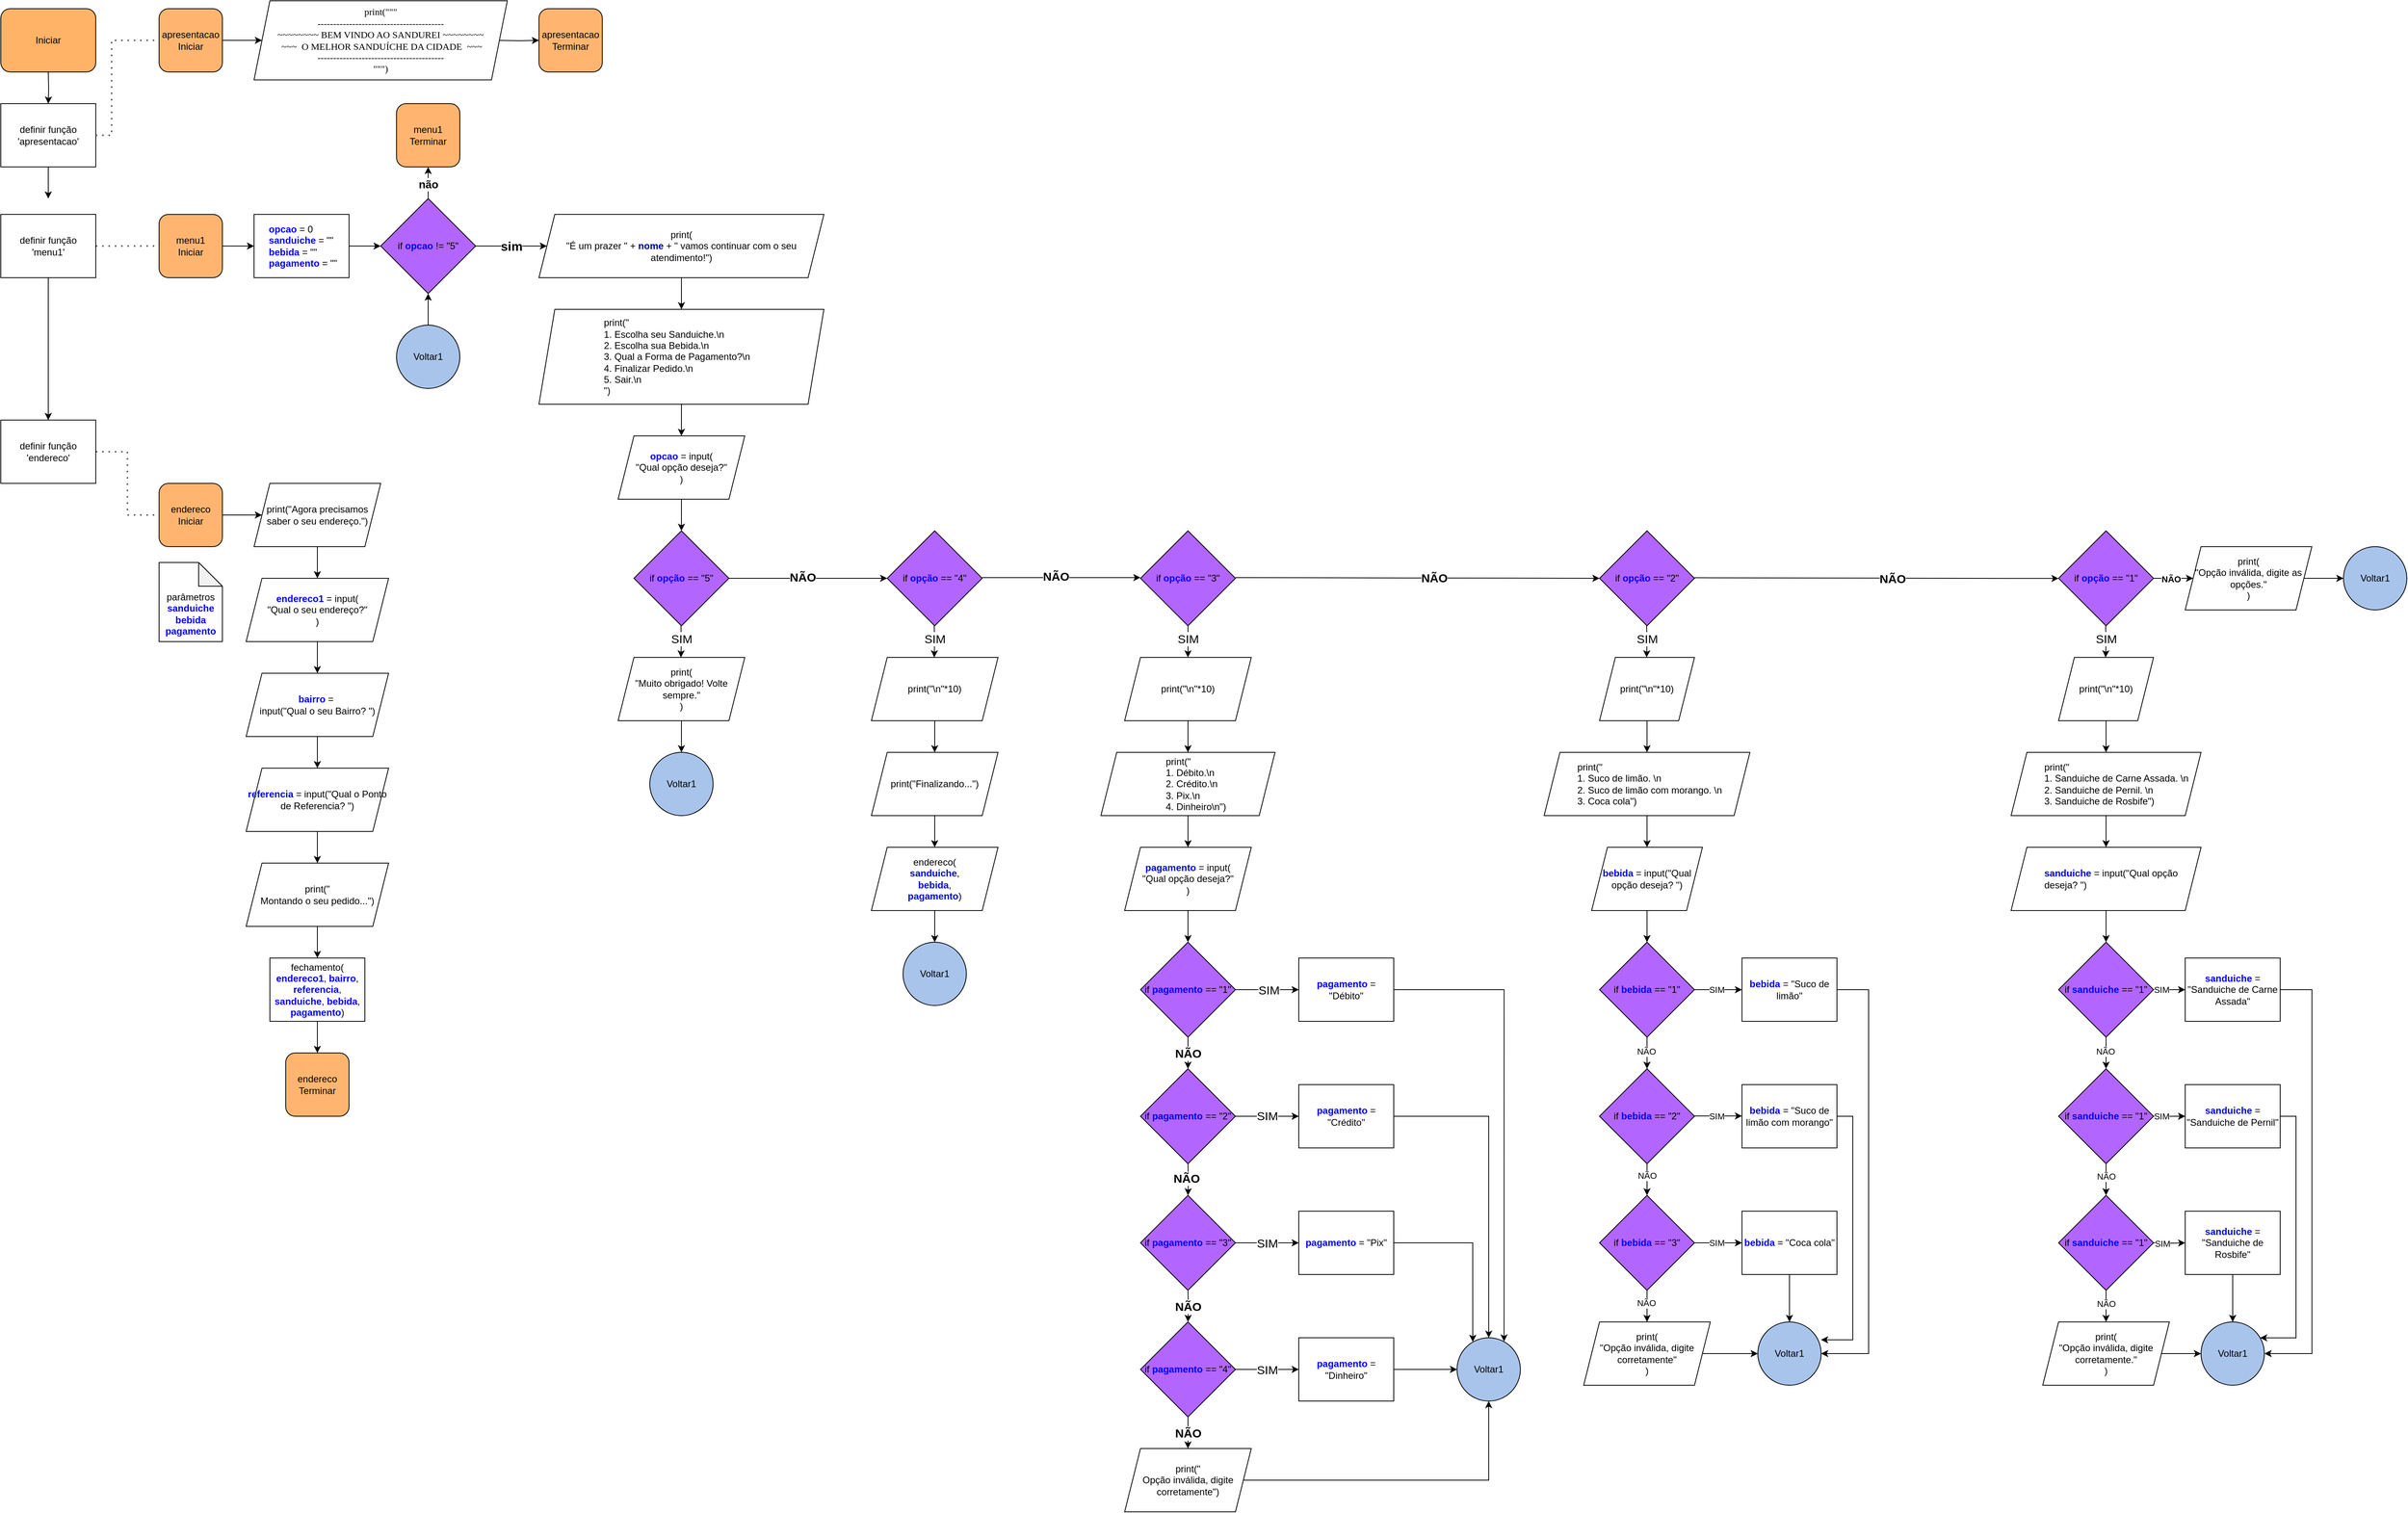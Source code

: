 <mxfile version="21.8.1" type="github">
  <diagram name="Página-1" id="Ty_5jwe1dmtdeJB90TqP">
    <mxGraphModel dx="3520" dy="2290" grid="1" gridSize="10" guides="1" tooltips="1" connect="1" arrows="1" fold="1" page="1" pageScale="1" pageWidth="827" pageHeight="1169" math="0" shadow="0">
      <root>
        <mxCell id="0" />
        <mxCell id="1" parent="0" />
        <mxCell id="QidJTkGzFkj9kZsT0gb2-4" style="edgeStyle=orthogonalEdgeStyle;rounded=0;orthogonalLoop=1;jettySize=auto;html=1;entryX=0.5;entryY=0;entryDx=0;entryDy=0;" parent="1" edge="1">
          <mxGeometry relative="1" as="geometry">
            <mxPoint x="140" y="120" as="sourcePoint" />
            <mxPoint x="140" y="160.0" as="targetPoint" />
          </mxGeometry>
        </mxCell>
        <mxCell id="QidJTkGzFkj9kZsT0gb2-6" value="Iniciar" style="rounded=1;whiteSpace=wrap;html=1;fillColor=#FFB366;" parent="1" vertex="1">
          <mxGeometry x="80" y="40" width="120" height="80" as="geometry" />
        </mxCell>
        <mxCell id="QidJTkGzFkj9kZsT0gb2-11" value="" style="edgeStyle=orthogonalEdgeStyle;rounded=0;orthogonalLoop=1;jettySize=auto;html=1;" parent="1" source="QidJTkGzFkj9kZsT0gb2-7" edge="1">
          <mxGeometry relative="1" as="geometry">
            <mxPoint x="140" y="280" as="targetPoint" />
          </mxGeometry>
        </mxCell>
        <mxCell id="QidJTkGzFkj9kZsT0gb2-7" value="&lt;div&gt;definir função&lt;/div&gt;&lt;div&gt;&#39;apresentacao&#39;&lt;br&gt;&lt;/div&gt;" style="rounded=0;whiteSpace=wrap;html=1;" parent="1" vertex="1">
          <mxGeometry x="80" y="160" width="120" height="80" as="geometry" />
        </mxCell>
        <mxCell id="QidJTkGzFkj9kZsT0gb2-15" value="" style="edgeStyle=orthogonalEdgeStyle;rounded=0;orthogonalLoop=1;jettySize=auto;html=1;entryX=0;entryY=0.5;entryDx=0;entryDy=0;" parent="1" source="QidJTkGzFkj9kZsT0gb2-12" target="QidJTkGzFkj9kZsT0gb2-16" edge="1">
          <mxGeometry relative="1" as="geometry">
            <mxPoint x="400" y="80" as="targetPoint" />
          </mxGeometry>
        </mxCell>
        <mxCell id="QidJTkGzFkj9kZsT0gb2-12" value="&lt;div&gt;apresentacao&lt;/div&gt;&lt;div&gt;Iniciar&lt;/div&gt;" style="whiteSpace=wrap;html=1;aspect=fixed;fillColor=#FFB570;rounded=1;" parent="1" vertex="1">
          <mxGeometry x="280" y="40" width="80" height="80" as="geometry" />
        </mxCell>
        <mxCell id="QidJTkGzFkj9kZsT0gb2-13" value="&lt;div&gt;apresentacao&lt;/div&gt;&lt;div&gt;Terminar&lt;br&gt;&lt;/div&gt;" style="whiteSpace=wrap;html=1;aspect=fixed;fillColor=#FFB570;rounded=1;" parent="1" vertex="1">
          <mxGeometry x="760" y="40" width="80" height="80" as="geometry" />
        </mxCell>
        <mxCell id="QidJTkGzFkj9kZsT0gb2-16" value="&lt;div style=&quot;&quot;&gt;&lt;span style=&quot;font-family: Consolas; background-color: initial;&quot;&gt;print(&quot;&quot;&quot;&lt;/span&gt;&lt;/div&gt;&lt;div style=&quot;&quot;&gt;&lt;span style=&quot;font-family: Consolas; background-color: initial;&quot;&gt;----------------------------------------&lt;/span&gt;&lt;br&gt;&lt;/div&gt;&lt;div style=&quot;&quot;&gt;&lt;font face=&quot;Consolas&quot;&gt;~~~~~~~~ BEM VINDO AO SANDUREI ~~~~~~~~&lt;/font&gt;&lt;/div&gt;&lt;div style=&quot;&quot;&gt;&lt;font face=&quot;Consolas&quot;&gt;&amp;nbsp;~~~&amp;nbsp; O MELHOR SANDUÍCHE DA CIDADE&amp;nbsp; ~~~&lt;/font&gt;&lt;/div&gt;&lt;div style=&quot;&quot;&gt;&lt;font face=&quot;Consolas&quot;&gt;----------------------------------------&lt;/font&gt;&lt;/div&gt;&lt;div style=&quot;&quot;&gt;&lt;font face=&quot;Consolas&quot;&gt;&quot;&quot;&quot;)&lt;/font&gt;&lt;/div&gt;" style="shape=parallelogram;perimeter=parallelogramPerimeter;whiteSpace=wrap;html=1;fixedSize=1;align=center;" parent="1" vertex="1">
          <mxGeometry x="400" y="30" width="320" height="100" as="geometry" />
        </mxCell>
        <mxCell id="QidJTkGzFkj9kZsT0gb2-26" value="" style="edgeStyle=orthogonalEdgeStyle;rounded=0;orthogonalLoop=1;jettySize=auto;html=1;" parent="1" target="QidJTkGzFkj9kZsT0gb2-13" edge="1">
          <mxGeometry relative="1" as="geometry">
            <mxPoint x="709.5" y="80" as="sourcePoint" />
          </mxGeometry>
        </mxCell>
        <mxCell id="QidJTkGzFkj9kZsT0gb2-27" value="" style="endArrow=none;dashed=1;html=1;dashPattern=1 3;strokeWidth=2;rounded=0;exitX=1;exitY=0.5;exitDx=0;exitDy=0;entryX=0;entryY=0.5;entryDx=0;entryDy=0;strokeColor=#666666;" parent="1" source="QidJTkGzFkj9kZsT0gb2-7" target="QidJTkGzFkj9kZsT0gb2-12" edge="1">
          <mxGeometry width="50" height="50" relative="1" as="geometry">
            <mxPoint x="280" y="370" as="sourcePoint" />
            <mxPoint x="240" y="80" as="targetPoint" />
            <Array as="points">
              <mxPoint x="220" y="200" />
              <mxPoint x="220" y="80" />
            </Array>
          </mxGeometry>
        </mxCell>
        <mxCell id="QcSg8V3mkvweQBUS3Sfb-119" value="" style="edgeStyle=orthogonalEdgeStyle;rounded=0;orthogonalLoop=1;jettySize=auto;html=1;" edge="1" parent="1" source="QidJTkGzFkj9kZsT0gb2-28" target="QcSg8V3mkvweQBUS3Sfb-118">
          <mxGeometry relative="1" as="geometry" />
        </mxCell>
        <mxCell id="QcSg8V3mkvweQBUS3Sfb-138" value="" style="edgeStyle=orthogonalEdgeStyle;rounded=0;orthogonalLoop=1;jettySize=auto;html=1;endArrow=none;dashed=1;dashPattern=1 3;strokeWidth=2;strokeColor=#666666;" edge="1" parent="1" source="QidJTkGzFkj9kZsT0gb2-28" target="QidJTkGzFkj9kZsT0gb2-29">
          <mxGeometry relative="1" as="geometry" />
        </mxCell>
        <mxCell id="QidJTkGzFkj9kZsT0gb2-28" value="&lt;div&gt;definir função&lt;/div&gt;&lt;div&gt;&#39;menu1&#39;&lt;br&gt;&lt;/div&gt;" style="rounded=0;whiteSpace=wrap;html=1;" parent="1" vertex="1">
          <mxGeometry x="80" y="300" width="120" height="80" as="geometry" />
        </mxCell>
        <mxCell id="QidJTkGzFkj9kZsT0gb2-34" value="" style="edgeStyle=orthogonalEdgeStyle;rounded=0;orthogonalLoop=1;jettySize=auto;html=1;" parent="1" source="QidJTkGzFkj9kZsT0gb2-29" target="QidJTkGzFkj9kZsT0gb2-33" edge="1">
          <mxGeometry relative="1" as="geometry" />
        </mxCell>
        <mxCell id="QidJTkGzFkj9kZsT0gb2-29" value="&lt;div&gt;menu1&lt;/div&gt;&lt;div&gt;Iniciar&lt;/div&gt;" style="whiteSpace=wrap;html=1;aspect=fixed;fillColor=#FFB570;rounded=1;" parent="1" vertex="1">
          <mxGeometry x="280" y="300" width="80" height="80" as="geometry" />
        </mxCell>
        <mxCell id="QidJTkGzFkj9kZsT0gb2-36" value="" style="edgeStyle=orthogonalEdgeStyle;rounded=0;orthogonalLoop=1;jettySize=auto;html=1;" parent="1" source="QidJTkGzFkj9kZsT0gb2-33" edge="1">
          <mxGeometry relative="1" as="geometry">
            <mxPoint x="560" y="340" as="targetPoint" />
          </mxGeometry>
        </mxCell>
        <mxCell id="QidJTkGzFkj9kZsT0gb2-33" value="&lt;font color=&quot;#0000ff&quot;&gt;&lt;b&gt;&amp;nbsp; &amp;nbsp; &amp;nbsp;opcao&lt;/b&gt;&lt;/font&gt; = 0&lt;br&gt;&lt;font style=&quot;&quot; color=&quot;#0000ff&quot;&gt;&lt;b&gt;&amp;nbsp; &amp;nbsp; &amp;nbsp;sanduiche&lt;/b&gt;&amp;nbsp;&lt;/font&gt;= &quot;&quot;&lt;br&gt;&lt;b style=&quot;border-color: var(--border-color); color: rgb(0, 0, 255);&quot;&gt;&amp;nbsp; &amp;nbsp; &amp;nbsp;bebida&amp;nbsp;&lt;/b&gt;= &quot;&quot;&lt;br&gt;&lt;b style=&quot;color: rgb(0, 0, 255);&quot;&gt;&amp;nbsp; &amp;nbsp; &amp;nbsp;pagamento &lt;/b&gt;= &quot;&quot;" style="rounded=0;whiteSpace=wrap;html=1;align=left;" parent="1" vertex="1">
          <mxGeometry x="400" y="300" width="120" height="80" as="geometry" />
        </mxCell>
        <mxCell id="QidJTkGzFkj9kZsT0gb2-39" value="&lt;b&gt;&lt;font style=&quot;font-size: 16px;&quot;&gt;sim&lt;/font&gt;&lt;/b&gt;" style="edgeStyle=orthogonalEdgeStyle;rounded=0;orthogonalLoop=1;jettySize=auto;html=1;entryX=0;entryY=0.5;entryDx=0;entryDy=0;" parent="1" source="QidJTkGzFkj9kZsT0gb2-37" target="QidJTkGzFkj9kZsT0gb2-40" edge="1">
          <mxGeometry relative="1" as="geometry">
            <mxPoint x="720" y="340" as="targetPoint" />
          </mxGeometry>
        </mxCell>
        <mxCell id="QcSg8V3mkvweQBUS3Sfb-131" value="" style="edgeStyle=orthogonalEdgeStyle;rounded=0;orthogonalLoop=1;jettySize=auto;html=1;" edge="1" parent="1" source="QidJTkGzFkj9kZsT0gb2-37" target="QcSg8V3mkvweQBUS3Sfb-126">
          <mxGeometry relative="1" as="geometry" />
        </mxCell>
        <mxCell id="QcSg8V3mkvweQBUS3Sfb-132" value="&lt;b&gt;&lt;font style=&quot;font-size: 14px;&quot;&gt;não&lt;/font&gt;&lt;/b&gt;" style="edgeLabel;html=1;align=center;verticalAlign=middle;resizable=0;points=[];" vertex="1" connectable="0" parent="QcSg8V3mkvweQBUS3Sfb-131">
          <mxGeometry x="-0.069" relative="1" as="geometry">
            <mxPoint as="offset" />
          </mxGeometry>
        </mxCell>
        <mxCell id="QidJTkGzFkj9kZsT0gb2-37" value="if&amp;nbsp;&lt;font color=&quot;#0000ff&quot;&gt;&lt;b&gt;opcao&lt;/b&gt;&lt;/font&gt; != &quot;5&quot;" style="rhombus;whiteSpace=wrap;html=1;fillColor=#B266FF;strokeColor=#000000;" parent="1" vertex="1">
          <mxGeometry x="560" y="280" width="120" height="120" as="geometry" />
        </mxCell>
        <mxCell id="NueicxOGYSRS9VP726fo-2" value="" style="edgeStyle=orthogonalEdgeStyle;rounded=0;orthogonalLoop=1;jettySize=auto;html=1;" parent="1" source="QidJTkGzFkj9kZsT0gb2-40" target="NueicxOGYSRS9VP726fo-1" edge="1">
          <mxGeometry relative="1" as="geometry">
            <Array as="points">
              <mxPoint x="940" y="400" />
              <mxPoint x="940" y="400" />
            </Array>
          </mxGeometry>
        </mxCell>
        <mxCell id="QidJTkGzFkj9kZsT0gb2-40" value="&lt;div&gt;print(&lt;/div&gt;&lt;div&gt;&lt;span style=&quot;background-color: initial;&quot;&gt;&quot;É um prazer &quot; + &lt;/span&gt;&lt;font style=&quot;background-color: initial;&quot; color=&quot;#000099&quot;&gt;&lt;b&gt;nome&lt;/b&gt;&lt;/font&gt;&lt;span style=&quot;background-color: initial;&quot;&gt; + &quot; vamos continuar com o seu atendimento!&quot;)&lt;/span&gt;&lt;/div&gt;" style="rounded=0;whiteSpace=wrap;html=1;shape=parallelogram;perimeter=parallelogramPerimeter;fixedSize=1;" parent="1" vertex="1">
          <mxGeometry x="760" y="300" width="360" height="80" as="geometry" />
        </mxCell>
        <mxCell id="NueicxOGYSRS9VP726fo-7" value="" style="edgeStyle=orthogonalEdgeStyle;rounded=0;orthogonalLoop=1;jettySize=auto;html=1;entryX=0.5;entryY=0;entryDx=0;entryDy=0;" parent="1" source="NueicxOGYSRS9VP726fo-1" target="NueicxOGYSRS9VP726fo-4" edge="1">
          <mxGeometry relative="1" as="geometry">
            <mxPoint x="940.0" y="580" as="targetPoint" />
            <Array as="points">
              <mxPoint x="940" y="570" />
              <mxPoint x="940" y="570" />
            </Array>
          </mxGeometry>
        </mxCell>
        <mxCell id="NueicxOGYSRS9VP726fo-1" value="&lt;blockquote style=&quot;margin: 0 0 0 40px; border: none; padding: 0px;&quot;&gt;&lt;blockquote style=&quot;margin: 0 0 0 40px; border: none; padding: 0px;&quot;&gt;print(&quot;&lt;/blockquote&gt;&lt;blockquote style=&quot;margin: 0 0 0 40px; border: none; padding: 0px;&quot;&gt;&lt;div style=&quot;&quot;&gt;&lt;span style=&quot;background-color: initial;&quot;&gt;1. Escolha seu Sanduiche.\n&lt;/span&gt;&lt;/div&gt;&lt;/blockquote&gt;&lt;blockquote style=&quot;margin: 0 0 0 40px; border: none; padding: 0px;&quot;&gt;&lt;div style=&quot;&quot;&gt;&lt;span style=&quot;background-color: initial;&quot;&gt;2. Escolha sua Bebida.\n&lt;/span&gt;&lt;/div&gt;&lt;/blockquote&gt;&lt;blockquote style=&quot;margin: 0 0 0 40px; border: none; padding: 0px;&quot;&gt;&lt;div style=&quot;&quot;&gt;&lt;span style=&quot;background-color: initial;&quot;&gt;3. Qual a Forma de Pagamento?\n&lt;/span&gt;&lt;/div&gt;&lt;/blockquote&gt;&lt;blockquote style=&quot;margin: 0 0 0 40px; border: none; padding: 0px;&quot;&gt;&lt;div style=&quot;&quot;&gt;&lt;span style=&quot;background-color: initial;&quot;&gt;4. Finalizar Pedido.\n&lt;/span&gt;&lt;/div&gt;&lt;/blockquote&gt;&lt;blockquote style=&quot;margin: 0 0 0 40px; border: none; padding: 0px;&quot;&gt;&lt;div style=&quot;&quot;&gt;&lt;span style=&quot;background-color: initial;&quot;&gt;5. Sair.\n&lt;/span&gt;&lt;/div&gt;&lt;/blockquote&gt;&lt;blockquote style=&quot;margin: 0 0 0 40px; border: none; padding: 0px;&quot;&gt;&lt;div style=&quot;&quot;&gt;&lt;span style=&quot;background-color: initial;&quot;&gt;&quot;)&lt;/span&gt;&lt;/div&gt;&lt;/blockquote&gt;&lt;/blockquote&gt;" style="shape=parallelogram;perimeter=parallelogramPerimeter;whiteSpace=wrap;html=1;fixedSize=1;align=left;" parent="1" vertex="1">
          <mxGeometry x="760" y="420" width="360" height="120" as="geometry" />
        </mxCell>
        <mxCell id="NueicxOGYSRS9VP726fo-3" style="edgeStyle=orthogonalEdgeStyle;rounded=0;orthogonalLoop=1;jettySize=auto;html=1;exitX=0.5;exitY=1;exitDx=0;exitDy=0;" parent="1" source="NueicxOGYSRS9VP726fo-1" target="NueicxOGYSRS9VP726fo-1" edge="1">
          <mxGeometry relative="1" as="geometry" />
        </mxCell>
        <mxCell id="NueicxOGYSRS9VP726fo-11" value="" style="edgeStyle=orthogonalEdgeStyle;rounded=0;orthogonalLoop=1;jettySize=auto;html=1;" parent="1" source="NueicxOGYSRS9VP726fo-4" target="NueicxOGYSRS9VP726fo-10" edge="1">
          <mxGeometry relative="1" as="geometry" />
        </mxCell>
        <mxCell id="NueicxOGYSRS9VP726fo-4" value="&lt;b style=&quot;&quot;&gt;&lt;font color=&quot;#0000ff&quot;&gt;opcao&amp;nbsp;&lt;/font&gt;&lt;/b&gt;= input(&lt;br&gt;&quot;Qual opção deseja?&quot;&lt;br&gt;)" style="shape=parallelogram;perimeter=parallelogramPerimeter;whiteSpace=wrap;html=1;fixedSize=1;" parent="1" vertex="1">
          <mxGeometry x="860" y="580" width="160" height="80" as="geometry" />
        </mxCell>
        <mxCell id="NueicxOGYSRS9VP726fo-22" value="" style="edgeStyle=orthogonalEdgeStyle;rounded=0;orthogonalLoop=1;jettySize=auto;html=1;" parent="1" source="NueicxOGYSRS9VP726fo-10" target="NueicxOGYSRS9VP726fo-21" edge="1">
          <mxGeometry relative="1" as="geometry" />
        </mxCell>
        <mxCell id="NueicxOGYSRS9VP726fo-23" value="&lt;b&gt;&lt;font style=&quot;font-size: 15px;&quot;&gt;NÃO&lt;/font&gt;&lt;/b&gt;" style="edgeLabel;html=1;align=center;verticalAlign=middle;resizable=0;points=[];" parent="NueicxOGYSRS9VP726fo-22" vertex="1" connectable="0">
          <mxGeometry x="-0.072" y="2" relative="1" as="geometry">
            <mxPoint as="offset" />
          </mxGeometry>
        </mxCell>
        <mxCell id="NueicxOGYSRS9VP726fo-10" value="if &lt;b&gt;&lt;font color=&quot;#0000ff&quot;&gt;opção&lt;/font&gt;&lt;/b&gt; == &quot;5&quot;" style="rhombus;whiteSpace=wrap;html=1;fillColor=#B266FF;strokeColor=#000000;" parent="1" vertex="1">
          <mxGeometry x="880" y="700" width="120" height="120" as="geometry" />
        </mxCell>
        <mxCell id="QcSg8V3mkvweQBUS3Sfb-6" value="" style="edgeStyle=orthogonalEdgeStyle;rounded=0;orthogonalLoop=1;jettySize=auto;html=1;" edge="1" parent="1" source="NueicxOGYSRS9VP726fo-13">
          <mxGeometry relative="1" as="geometry">
            <mxPoint x="940" y="980" as="targetPoint" />
          </mxGeometry>
        </mxCell>
        <mxCell id="NueicxOGYSRS9VP726fo-13" value="print(&lt;br&gt;&quot;Muito obrigado! Volte sempre.&quot;&lt;br&gt;)" style="shape=parallelogram;perimeter=parallelogramPerimeter;whiteSpace=wrap;html=1;fixedSize=1;" parent="1" vertex="1">
          <mxGeometry x="860" y="860" width="160" height="80" as="geometry" />
        </mxCell>
        <mxCell id="NueicxOGYSRS9VP726fo-21" value="if &lt;b&gt;&lt;font color=&quot;#0000ff&quot;&gt;opção&lt;/font&gt;&lt;/b&gt; == &quot;4&quot;" style="rhombus;whiteSpace=wrap;html=1;fillColor=#B266FF;strokeColor=#000000;" parent="1" vertex="1">
          <mxGeometry x="1200" y="700" width="120" height="120" as="geometry" />
        </mxCell>
        <mxCell id="NueicxOGYSRS9VP726fo-28" value="" style="edgeStyle=orthogonalEdgeStyle;rounded=0;orthogonalLoop=1;jettySize=auto;html=1;" parent="1" source="NueicxOGYSRS9VP726fo-25" target="NueicxOGYSRS9VP726fo-27" edge="1">
          <mxGeometry relative="1" as="geometry" />
        </mxCell>
        <mxCell id="NueicxOGYSRS9VP726fo-25" value="print(&quot;\n&quot;*10)" style="shape=parallelogram;perimeter=parallelogramPerimeter;whiteSpace=wrap;html=1;fixedSize=1;" parent="1" vertex="1">
          <mxGeometry x="1180" y="860" width="160" height="80" as="geometry" />
        </mxCell>
        <mxCell id="NueicxOGYSRS9VP726fo-30" value="" style="edgeStyle=orthogonalEdgeStyle;rounded=0;orthogonalLoop=1;jettySize=auto;html=1;" parent="1" source="NueicxOGYSRS9VP726fo-27" target="NueicxOGYSRS9VP726fo-29" edge="1">
          <mxGeometry relative="1" as="geometry" />
        </mxCell>
        <mxCell id="NueicxOGYSRS9VP726fo-27" value="print(&quot;Finalizando...&quot;)" style="shape=parallelogram;perimeter=parallelogramPerimeter;whiteSpace=wrap;html=1;fixedSize=1;" parent="1" vertex="1">
          <mxGeometry x="1180" y="980" width="160" height="80" as="geometry" />
        </mxCell>
        <mxCell id="QcSg8V3mkvweQBUS3Sfb-10" value="" style="edgeStyle=orthogonalEdgeStyle;rounded=0;orthogonalLoop=1;jettySize=auto;html=1;" edge="1" parent="1" source="NueicxOGYSRS9VP726fo-29" target="QcSg8V3mkvweQBUS3Sfb-8">
          <mxGeometry relative="1" as="geometry" />
        </mxCell>
        <mxCell id="NueicxOGYSRS9VP726fo-29" value="endereco(&lt;br&gt;&lt;b&gt;&lt;font color=&quot;#0000ff&quot;&gt;sanduiche&lt;/font&gt;&lt;/b&gt;,&lt;br&gt;&lt;b&gt;&lt;font color=&quot;#0000ff&quot;&gt;bebida&lt;/font&gt;&lt;/b&gt;,&lt;br&gt;&lt;b&gt;&lt;font color=&quot;#0000ff&quot;&gt;pagamento&lt;/font&gt;&lt;/b&gt;)" style="shape=parallelogram;perimeter=parallelogramPerimeter;whiteSpace=wrap;html=1;fixedSize=1;" parent="1" vertex="1">
          <mxGeometry x="1180" y="1100" width="160" height="80" as="geometry" />
        </mxCell>
        <mxCell id="NueicxOGYSRS9VP726fo-34" value="" style="edgeStyle=orthogonalEdgeStyle;rounded=0;orthogonalLoop=1;jettySize=auto;html=1;" parent="1" edge="1">
          <mxGeometry relative="1" as="geometry">
            <mxPoint x="1320" y="759.09" as="sourcePoint" />
            <mxPoint x="1520" y="759.09" as="targetPoint" />
          </mxGeometry>
        </mxCell>
        <mxCell id="NueicxOGYSRS9VP726fo-35" value="&lt;b&gt;&lt;font style=&quot;font-size: 15px;&quot;&gt;NÃO&lt;/font&gt;&lt;/b&gt;" style="edgeLabel;html=1;align=center;verticalAlign=middle;resizable=0;points=[];" parent="NueicxOGYSRS9VP726fo-34" vertex="1" connectable="0">
          <mxGeometry x="-0.072" y="2" relative="1" as="geometry">
            <mxPoint as="offset" />
          </mxGeometry>
        </mxCell>
        <mxCell id="NueicxOGYSRS9VP726fo-36" value="" style="edgeStyle=orthogonalEdgeStyle;rounded=0;orthogonalLoop=1;jettySize=auto;html=1;" parent="1" source="NueicxOGYSRS9VP726fo-38" edge="1">
          <mxGeometry relative="1" as="geometry">
            <mxPoint x="1580" y="860" as="targetPoint" />
          </mxGeometry>
        </mxCell>
        <mxCell id="NueicxOGYSRS9VP726fo-37" value="&lt;font style=&quot;font-size: 15px;&quot;&gt;&lt;span&gt;SIM&lt;/span&gt;&lt;/font&gt;" style="edgeLabel;html=1;align=center;verticalAlign=middle;resizable=0;points=[];fontStyle=0" parent="NueicxOGYSRS9VP726fo-36" vertex="1" connectable="0">
          <mxGeometry x="-0.242" y="-1" relative="1" as="geometry">
            <mxPoint x="1" as="offset" />
          </mxGeometry>
        </mxCell>
        <mxCell id="NueicxOGYSRS9VP726fo-38" value="if &lt;font color=&quot;#0000ff&quot;&gt;&lt;b&gt;opção&lt;/b&gt;&lt;/font&gt; == &quot;3&quot;" style="rhombus;whiteSpace=wrap;html=1;fillColor=#B266FF;strokeColor=#000000;" parent="1" vertex="1">
          <mxGeometry x="1520" y="700" width="120" height="120" as="geometry" />
        </mxCell>
        <mxCell id="NueicxOGYSRS9VP726fo-39" value="" style="edgeStyle=orthogonalEdgeStyle;rounded=0;orthogonalLoop=1;jettySize=auto;html=1;entryX=0;entryY=0.5;entryDx=0;entryDy=0;strokeColor=default;labelBackgroundColor=#FFFFFF;" parent="1" edge="1" target="QcSg8V3mkvweQBUS3Sfb-17">
          <mxGeometry relative="1" as="geometry">
            <mxPoint x="1640" y="759.09" as="sourcePoint" />
            <mxPoint x="1840" y="759.09" as="targetPoint" />
          </mxGeometry>
        </mxCell>
        <mxCell id="QcSg8V3mkvweQBUS3Sfb-98" value="&lt;b&gt;&lt;font style=&quot;font-size: 15px;&quot;&gt;NÃO&lt;/font&gt;&lt;/b&gt;" style="edgeLabel;html=1;align=center;verticalAlign=middle;resizable=0;points=[];" vertex="1" connectable="0" parent="NueicxOGYSRS9VP726fo-39">
          <mxGeometry x="0.09" y="1" relative="1" as="geometry">
            <mxPoint as="offset" />
          </mxGeometry>
        </mxCell>
        <mxCell id="NueicxOGYSRS9VP726fo-43" value="" style="edgeStyle=orthogonalEdgeStyle;rounded=0;orthogonalLoop=1;jettySize=auto;html=1;" parent="1" source="NueicxOGYSRS9VP726fo-41" target="NueicxOGYSRS9VP726fo-42" edge="1">
          <mxGeometry relative="1" as="geometry" />
        </mxCell>
        <mxCell id="NueicxOGYSRS9VP726fo-41" value="print(&quot;\n&quot;*10)" style="shape=parallelogram;perimeter=parallelogramPerimeter;whiteSpace=wrap;html=1;fixedSize=1;" parent="1" vertex="1">
          <mxGeometry x="1500" y="860" width="160" height="80" as="geometry" />
        </mxCell>
        <mxCell id="NueicxOGYSRS9VP726fo-45" value="" style="edgeStyle=orthogonalEdgeStyle;rounded=0;orthogonalLoop=1;jettySize=auto;html=1;" parent="1" source="NueicxOGYSRS9VP726fo-42" edge="1">
          <mxGeometry relative="1" as="geometry">
            <mxPoint x="1580" y="1100" as="targetPoint" />
          </mxGeometry>
        </mxCell>
        <mxCell id="NueicxOGYSRS9VP726fo-42" value="&lt;blockquote style=&quot;margin: 0 0 0 40px; border: none; padding: 0px;&quot;&gt;&lt;blockquote style=&quot;margin: 0 0 0 40px; border: none; padding: 0px;&quot;&gt;print(&quot;&lt;/blockquote&gt;&lt;blockquote style=&quot;margin: 0 0 0 40px; border: none; padding: 0px;&quot;&gt;&lt;div style=&quot;&quot;&gt;&lt;span style=&quot;background-color: initial;&quot;&gt;1. Débito.\n&lt;/span&gt;&lt;/div&gt;&lt;/blockquote&gt;&lt;blockquote style=&quot;margin: 0 0 0 40px; border: none; padding: 0px;&quot;&gt;&lt;div style=&quot;&quot;&gt;&lt;span style=&quot;background-color: initial;&quot;&gt;2. Crédito.\n&lt;/span&gt;&lt;/div&gt;&lt;/blockquote&gt;&lt;blockquote style=&quot;margin: 0 0 0 40px; border: none; padding: 0px;&quot;&gt;&lt;div style=&quot;&quot;&gt;&lt;span style=&quot;background-color: initial;&quot;&gt;3. Pix.\n&lt;/span&gt;&lt;/div&gt;&lt;/blockquote&gt;&lt;blockquote style=&quot;margin: 0 0 0 40px; border: none; padding: 0px;&quot;&gt;&lt;div style=&quot;&quot;&gt;&lt;span style=&quot;background-color: initial;&quot;&gt;4. Dinheiro\n&lt;/span&gt;&lt;span style=&quot;background-color: initial;&quot;&gt;&quot;)&lt;/span&gt;&lt;/div&gt;&lt;/blockquote&gt;&lt;/blockquote&gt;" style="shape=parallelogram;perimeter=parallelogramPerimeter;whiteSpace=wrap;html=1;fixedSize=1;align=left;" parent="1" vertex="1">
          <mxGeometry x="1470" y="980" width="220" height="80" as="geometry" />
        </mxCell>
        <mxCell id="NueicxOGYSRS9VP726fo-49" value="" style="edgeStyle=orthogonalEdgeStyle;rounded=0;orthogonalLoop=1;jettySize=auto;html=1;" parent="1" source="NueicxOGYSRS9VP726fo-47" target="NueicxOGYSRS9VP726fo-48" edge="1">
          <mxGeometry relative="1" as="geometry" />
        </mxCell>
        <mxCell id="NueicxOGYSRS9VP726fo-47" value="&lt;font style=&quot;font-weight: bold;&quot; color=&quot;#0000ff&quot;&gt;pagamento &lt;/font&gt;= input(&lt;br&gt;&quot;Qual opção deseja?&quot;&lt;br&gt;)" style="shape=parallelogram;perimeter=parallelogramPerimeter;whiteSpace=wrap;html=1;fixedSize=1;" parent="1" vertex="1">
          <mxGeometry x="1500" y="1100" width="160" height="80" as="geometry" />
        </mxCell>
        <mxCell id="NueicxOGYSRS9VP726fo-51" value="" style="edgeStyle=orthogonalEdgeStyle;rounded=0;orthogonalLoop=1;jettySize=auto;html=1;" parent="1" source="NueicxOGYSRS9VP726fo-48" target="NueicxOGYSRS9VP726fo-50" edge="1">
          <mxGeometry relative="1" as="geometry" />
        </mxCell>
        <mxCell id="NueicxOGYSRS9VP726fo-79" value="&lt;font style=&quot;font-size: 15px;&quot;&gt;SIM&lt;/font&gt;" style="edgeLabel;html=1;align=center;verticalAlign=middle;resizable=0;points=[];" parent="NueicxOGYSRS9VP726fo-51" vertex="1" connectable="0">
          <mxGeometry x="0.063" relative="1" as="geometry">
            <mxPoint x="-1" as="offset" />
          </mxGeometry>
        </mxCell>
        <mxCell id="NueicxOGYSRS9VP726fo-54" value="" style="edgeStyle=orthogonalEdgeStyle;rounded=0;orthogonalLoop=1;jettySize=auto;html=1;" parent="1" source="NueicxOGYSRS9VP726fo-48" target="NueicxOGYSRS9VP726fo-53" edge="1">
          <mxGeometry relative="1" as="geometry" />
        </mxCell>
        <mxCell id="NueicxOGYSRS9VP726fo-48" value="if&amp;nbsp;&lt;font style=&quot;font-weight: bold;&quot; color=&quot;#0000ff&quot;&gt;pagamento &lt;/font&gt;== &quot;1&quot;" style="rhombus;whiteSpace=wrap;html=1;fillColor=#B266FF;strokeColor=#000000;" parent="1" vertex="1">
          <mxGeometry x="1520" y="1220" width="120" height="120" as="geometry" />
        </mxCell>
        <mxCell id="NueicxOGYSRS9VP726fo-50" value="&lt;font style=&quot;border-color: var(--border-color); font-weight: bold;&quot; color=&quot;#0000ff&quot;&gt;pagamento&amp;nbsp;&lt;/font&gt;= &quot;Débito&quot;" style="rounded=0;whiteSpace=wrap;html=1;" parent="1" vertex="1">
          <mxGeometry x="1720" y="1240" width="120" height="80" as="geometry" />
        </mxCell>
        <mxCell id="NueicxOGYSRS9VP726fo-53" value="if&amp;nbsp;&lt;font style=&quot;font-weight: bold;&quot; color=&quot;#0000ff&quot;&gt;pagamento &lt;/font&gt;== &quot;2&quot;" style="rhombus;whiteSpace=wrap;html=1;fillColor=#B266FF;strokeColor=#000000;" parent="1" vertex="1">
          <mxGeometry x="1520" y="1380" width="120" height="120" as="geometry" />
        </mxCell>
        <mxCell id="NueicxOGYSRS9VP726fo-56" value="" style="edgeStyle=orthogonalEdgeStyle;rounded=0;orthogonalLoop=1;jettySize=auto;html=1;exitX=1;exitY=0.5;exitDx=0;exitDy=0;" parent="1" source="NueicxOGYSRS9VP726fo-53" edge="1">
          <mxGeometry relative="1" as="geometry">
            <mxPoint x="1640" y="1442" as="sourcePoint" />
            <mxPoint x="1720" y="1440" as="targetPoint" />
          </mxGeometry>
        </mxCell>
        <mxCell id="NueicxOGYSRS9VP726fo-81" value="&lt;font style=&quot;font-size: 15px;&quot;&gt;SIM&lt;/font&gt;" style="edgeLabel;html=1;align=center;verticalAlign=middle;resizable=0;points=[];" parent="NueicxOGYSRS9VP726fo-56" vertex="1" connectable="0">
          <mxGeometry x="-0.009" y="1" relative="1" as="geometry">
            <mxPoint x="-1" y="-1" as="offset" />
          </mxGeometry>
        </mxCell>
        <mxCell id="NueicxOGYSRS9VP726fo-58" value="" style="edgeStyle=orthogonalEdgeStyle;rounded=0;orthogonalLoop=1;jettySize=auto;html=1;" parent="1" target="NueicxOGYSRS9VP726fo-59" edge="1">
          <mxGeometry relative="1" as="geometry">
            <mxPoint x="1580" y="1500" as="sourcePoint" />
          </mxGeometry>
        </mxCell>
        <mxCell id="NueicxOGYSRS9VP726fo-59" value="if&amp;nbsp;&lt;font style=&quot;font-weight: bold;&quot; color=&quot;#0000ff&quot;&gt;pagamento &lt;/font&gt;== &quot;3&quot;" style="rhombus;whiteSpace=wrap;html=1;fillColor=#B266FF;strokeColor=#000000;" parent="1" vertex="1">
          <mxGeometry x="1520" y="1540" width="120" height="120" as="geometry" />
        </mxCell>
        <mxCell id="NueicxOGYSRS9VP726fo-60" value="" style="edgeStyle=orthogonalEdgeStyle;rounded=0;orthogonalLoop=1;jettySize=auto;html=1;exitX=1;exitY=0.5;exitDx=0;exitDy=0;" parent="1" source="NueicxOGYSRS9VP726fo-59" edge="1">
          <mxGeometry relative="1" as="geometry">
            <mxPoint x="1640" y="1602" as="sourcePoint" />
            <mxPoint x="1720" y="1600" as="targetPoint" />
          </mxGeometry>
        </mxCell>
        <mxCell id="NueicxOGYSRS9VP726fo-65" value="" style="edgeStyle=orthogonalEdgeStyle;rounded=0;orthogonalLoop=1;jettySize=auto;html=1;" parent="1" target="NueicxOGYSRS9VP726fo-66" edge="1">
          <mxGeometry relative="1" as="geometry">
            <mxPoint x="1580" y="1660" as="sourcePoint" />
          </mxGeometry>
        </mxCell>
        <mxCell id="NueicxOGYSRS9VP726fo-93" value="" style="edgeStyle=orthogonalEdgeStyle;rounded=0;orthogonalLoop=1;jettySize=auto;html=1;" parent="1" source="NueicxOGYSRS9VP726fo-66" target="NueicxOGYSRS9VP726fo-92" edge="1">
          <mxGeometry relative="1" as="geometry" />
        </mxCell>
        <mxCell id="NueicxOGYSRS9VP726fo-66" value="if&amp;nbsp;&lt;font style=&quot;font-weight: bold;&quot; color=&quot;#0000ff&quot;&gt;pagamento &lt;/font&gt;== &quot;4&quot;" style="rhombus;whiteSpace=wrap;html=1;fillColor=#B266FF;strokeColor=#000000;" parent="1" vertex="1">
          <mxGeometry x="1520" y="1700" width="120" height="120" as="geometry" />
        </mxCell>
        <mxCell id="NueicxOGYSRS9VP726fo-67" value="" style="edgeStyle=orthogonalEdgeStyle;rounded=0;orthogonalLoop=1;jettySize=auto;html=1;exitX=1;exitY=0.5;exitDx=0;exitDy=0;" parent="1" source="NueicxOGYSRS9VP726fo-66" edge="1">
          <mxGeometry relative="1" as="geometry">
            <mxPoint x="1640" y="1762" as="sourcePoint" />
            <mxPoint x="1720" y="1760" as="targetPoint" />
          </mxGeometry>
        </mxCell>
        <mxCell id="QcSg8V3mkvweQBUS3Sfb-14" style="edgeStyle=orthogonalEdgeStyle;rounded=0;orthogonalLoop=1;jettySize=auto;html=1;" edge="1" parent="1" source="NueicxOGYSRS9VP726fo-69" target="QcSg8V3mkvweQBUS3Sfb-11">
          <mxGeometry relative="1" as="geometry" />
        </mxCell>
        <mxCell id="NueicxOGYSRS9VP726fo-69" value="&lt;font style=&quot;border-color: var(--border-color); font-weight: bold;&quot; color=&quot;#0000ff&quot;&gt;pagamento&amp;nbsp;&lt;/font&gt;= &quot;Crédito&quot;" style="rounded=0;whiteSpace=wrap;html=1;" parent="1" vertex="1">
          <mxGeometry x="1720" y="1400" width="120" height="80" as="geometry" />
        </mxCell>
        <mxCell id="NueicxOGYSRS9VP726fo-70" value="&lt;font style=&quot;border-color: var(--border-color); font-weight: bold;&quot; color=&quot;#0000ff&quot;&gt;pagamento&amp;nbsp;&lt;/font&gt;= &quot;Pix&quot;" style="rounded=0;whiteSpace=wrap;html=1;" parent="1" vertex="1">
          <mxGeometry x="1720" y="1560" width="120" height="80" as="geometry" />
        </mxCell>
        <mxCell id="QcSg8V3mkvweQBUS3Sfb-12" value="" style="edgeStyle=orthogonalEdgeStyle;rounded=0;orthogonalLoop=1;jettySize=auto;html=1;" edge="1" parent="1" source="NueicxOGYSRS9VP726fo-71" target="QcSg8V3mkvweQBUS3Sfb-11">
          <mxGeometry relative="1" as="geometry" />
        </mxCell>
        <mxCell id="NueicxOGYSRS9VP726fo-71" value="&lt;font style=&quot;border-color: var(--border-color); font-weight: bold;&quot; color=&quot;#0000ff&quot;&gt;pagamento&amp;nbsp;&lt;/font&gt;= &quot;Dinheiro&quot;" style="rounded=0;whiteSpace=wrap;html=1;" parent="1" vertex="1">
          <mxGeometry x="1720" y="1720" width="120" height="80" as="geometry" />
        </mxCell>
        <mxCell id="NueicxOGYSRS9VP726fo-84" value="&lt;font style=&quot;font-size: 15px;&quot;&gt;SIM&lt;/font&gt;" style="edgeLabel;html=1;align=center;verticalAlign=middle;resizable=0;points=[];" parent="1" vertex="1" connectable="0">
          <mxGeometry x="1679.997" y="1600.0" as="geometry" />
        </mxCell>
        <mxCell id="NueicxOGYSRS9VP726fo-86" value="&lt;font style=&quot;font-size: 15px;&quot;&gt;SIM&lt;/font&gt;" style="edgeLabel;html=1;align=center;verticalAlign=middle;resizable=0;points=[];" parent="1" vertex="1" connectable="0">
          <mxGeometry x="1679.997" y="1760.0" as="geometry" />
        </mxCell>
        <mxCell id="NueicxOGYSRS9VP726fo-88" value="&lt;b&gt;&lt;font style=&quot;font-size: 15px;&quot;&gt;NÃO&lt;/font&gt;&lt;/b&gt;" style="edgeLabel;html=1;align=center;verticalAlign=middle;resizable=0;points=[];" parent="1" vertex="1" connectable="0">
          <mxGeometry x="1580.002" y="1360.0" as="geometry" />
        </mxCell>
        <mxCell id="NueicxOGYSRS9VP726fo-89" value="&lt;b&gt;&lt;font style=&quot;font-size: 15px;&quot;&gt;NÃO&lt;/font&gt;&lt;/b&gt;" style="edgeLabel;html=1;align=center;verticalAlign=middle;resizable=0;points=[];" parent="1" vertex="1" connectable="0">
          <mxGeometry x="1500.002" y="1400.0" as="geometry">
            <mxPoint x="78" y="118" as="offset" />
          </mxGeometry>
        </mxCell>
        <mxCell id="NueicxOGYSRS9VP726fo-90" value="&lt;b&gt;&lt;font style=&quot;font-size: 15px;&quot;&gt;NÃO&lt;/font&gt;&lt;/b&gt;" style="edgeLabel;html=1;align=center;verticalAlign=middle;resizable=0;points=[];" parent="1" vertex="1" connectable="0">
          <mxGeometry x="1580.002" y="1680.0" as="geometry" />
        </mxCell>
        <mxCell id="NueicxOGYSRS9VP726fo-91" value="&lt;b&gt;&lt;font style=&quot;font-size: 15px;&quot;&gt;NÃO&lt;/font&gt;&lt;/b&gt;" style="edgeLabel;html=1;align=center;verticalAlign=middle;resizable=0;points=[];" parent="1" vertex="1" connectable="0">
          <mxGeometry x="1580.002" y="1840.0" as="geometry" />
        </mxCell>
        <mxCell id="QcSg8V3mkvweQBUS3Sfb-16" style="edgeStyle=orthogonalEdgeStyle;rounded=0;orthogonalLoop=1;jettySize=auto;html=1;entryX=0.5;entryY=1;entryDx=0;entryDy=0;" edge="1" parent="1" source="NueicxOGYSRS9VP726fo-92" target="QcSg8V3mkvweQBUS3Sfb-11">
          <mxGeometry relative="1" as="geometry" />
        </mxCell>
        <mxCell id="NueicxOGYSRS9VP726fo-92" value="print(&quot;&lt;br&gt;Opção inválida, digite corretamente&quot;)" style="whiteSpace=wrap;html=1;fillColor=#FFFFFF;strokeColor=#000000;shape=parallelogram;perimeter=parallelogramPerimeter;fixedSize=1;" parent="1" vertex="1">
          <mxGeometry x="1500" y="1860" width="160" height="80" as="geometry" />
        </mxCell>
        <mxCell id="QcSg8V3mkvweQBUS3Sfb-5" value="" style="edgeStyle=orthogonalEdgeStyle;rounded=0;orthogonalLoop=1;jettySize=auto;html=1;" edge="1" parent="1" source="QcSg8V3mkvweQBUS3Sfb-3" target="QidJTkGzFkj9kZsT0gb2-37">
          <mxGeometry relative="1" as="geometry" />
        </mxCell>
        <mxCell id="QcSg8V3mkvweQBUS3Sfb-3" value="Voltar1" style="ellipse;whiteSpace=wrap;html=1;aspect=fixed;fillColor=#A9C4EB;strokeColor=#000000;" vertex="1" parent="1">
          <mxGeometry x="580" y="440" width="80" height="80" as="geometry" />
        </mxCell>
        <mxCell id="QcSg8V3mkvweQBUS3Sfb-7" value="Voltar1" style="ellipse;whiteSpace=wrap;html=1;aspect=fixed;fillColor=#A9C4EB;strokeColor=#000000;" vertex="1" parent="1">
          <mxGeometry x="900" y="980" width="80" height="80" as="geometry" />
        </mxCell>
        <mxCell id="QcSg8V3mkvweQBUS3Sfb-8" value="Voltar1" style="ellipse;whiteSpace=wrap;html=1;aspect=fixed;fillColor=#A9C4EB;strokeColor=#000000;" vertex="1" parent="1">
          <mxGeometry x="1220" y="1220" width="80" height="80" as="geometry" />
        </mxCell>
        <mxCell id="QcSg8V3mkvweQBUS3Sfb-11" value="Voltar1" style="ellipse;whiteSpace=wrap;html=1;aspect=fixed;fillColor=#A9C4EB;strokeColor=#000000;" vertex="1" parent="1">
          <mxGeometry x="1920" y="1720" width="80" height="80" as="geometry" />
        </mxCell>
        <mxCell id="QcSg8V3mkvweQBUS3Sfb-13" style="edgeStyle=orthogonalEdgeStyle;rounded=0;orthogonalLoop=1;jettySize=auto;html=1;entryX=0.248;entryY=0.065;entryDx=0;entryDy=0;entryPerimeter=0;" edge="1" parent="1" source="NueicxOGYSRS9VP726fo-70" target="QcSg8V3mkvweQBUS3Sfb-11">
          <mxGeometry relative="1" as="geometry">
            <mxPoint x="1940" y="1720" as="targetPoint" />
          </mxGeometry>
        </mxCell>
        <mxCell id="QcSg8V3mkvweQBUS3Sfb-15" style="edgeStyle=orthogonalEdgeStyle;rounded=0;orthogonalLoop=1;jettySize=auto;html=1;entryX=0.742;entryY=0.06;entryDx=0;entryDy=0;entryPerimeter=0;" edge="1" parent="1" source="NueicxOGYSRS9VP726fo-50" target="QcSg8V3mkvweQBUS3Sfb-11">
          <mxGeometry relative="1" as="geometry">
            <mxPoint x="1980" y="1720" as="targetPoint" />
          </mxGeometry>
        </mxCell>
        <mxCell id="QcSg8V3mkvweQBUS3Sfb-17" value="if &lt;b&gt;&lt;font color=&quot;#0000ff&quot;&gt;opção &lt;/font&gt;&lt;/b&gt;== &quot;2&quot;" style="rhombus;whiteSpace=wrap;html=1;fillColor=#B266FF;strokeColor=#000000;" vertex="1" parent="1">
          <mxGeometry x="2100" y="700" width="120" height="120" as="geometry" />
        </mxCell>
        <mxCell id="QcSg8V3mkvweQBUS3Sfb-21" value="" style="edgeStyle=orthogonalEdgeStyle;rounded=0;orthogonalLoop=1;jettySize=auto;html=1;" edge="1" parent="1" source="QcSg8V3mkvweQBUS3Sfb-18" target="QcSg8V3mkvweQBUS3Sfb-20">
          <mxGeometry relative="1" as="geometry" />
        </mxCell>
        <mxCell id="QcSg8V3mkvweQBUS3Sfb-18" value="print(&quot;\n&quot;*10)" style="rounded=0;whiteSpace=wrap;html=1;shape=parallelogram;perimeter=parallelogramPerimeter;fixedSize=1;" vertex="1" parent="1">
          <mxGeometry x="2100" y="860" width="120" height="80" as="geometry" />
        </mxCell>
        <mxCell id="QcSg8V3mkvweQBUS3Sfb-23" value="" style="edgeStyle=orthogonalEdgeStyle;rounded=0;orthogonalLoop=1;jettySize=auto;html=1;" edge="1" parent="1" source="QcSg8V3mkvweQBUS3Sfb-20" target="QcSg8V3mkvweQBUS3Sfb-22">
          <mxGeometry relative="1" as="geometry" />
        </mxCell>
        <mxCell id="QcSg8V3mkvweQBUS3Sfb-20" value="&lt;blockquote style=&quot;margin: 0 0 0 40px; border: none; padding: 0px;&quot;&gt;print(&quot;&lt;br&gt;1. Suco de limão. \n&lt;br&gt;2. Suco de limão com morango. \n&lt;br&gt;3. Coca cola&quot;)&lt;/blockquote&gt;" style="rounded=0;whiteSpace=wrap;html=1;shape=parallelogram;perimeter=parallelogramPerimeter;fixedSize=1;align=left;" vertex="1" parent="1">
          <mxGeometry x="2030" y="980" width="260" height="80" as="geometry" />
        </mxCell>
        <mxCell id="QcSg8V3mkvweQBUS3Sfb-31" value="" style="edgeStyle=orthogonalEdgeStyle;rounded=0;orthogonalLoop=1;jettySize=auto;html=1;" edge="1" parent="1" source="QcSg8V3mkvweQBUS3Sfb-22" target="QcSg8V3mkvweQBUS3Sfb-26">
          <mxGeometry relative="1" as="geometry" />
        </mxCell>
        <mxCell id="QcSg8V3mkvweQBUS3Sfb-22" value="&lt;b&gt;&lt;font color=&quot;#0000ff&quot;&gt;bebida&lt;/font&gt;&lt;/b&gt; = input(&quot;Qual opção deseja? &quot;)" style="rounded=0;whiteSpace=wrap;html=1;shape=parallelogram;perimeter=parallelogramPerimeter;fixedSize=1;" vertex="1" parent="1">
          <mxGeometry x="2090" y="1100" width="140" height="80" as="geometry" />
        </mxCell>
        <mxCell id="QcSg8V3mkvweQBUS3Sfb-28" value="" style="edgeStyle=orthogonalEdgeStyle;rounded=0;orthogonalLoop=1;jettySize=auto;html=1;" edge="1" parent="1" source="QcSg8V3mkvweQBUS3Sfb-26" target="QcSg8V3mkvweQBUS3Sfb-27">
          <mxGeometry relative="1" as="geometry" />
        </mxCell>
        <mxCell id="QcSg8V3mkvweQBUS3Sfb-30" value="SIM" style="edgeLabel;html=1;align=center;verticalAlign=middle;resizable=0;points=[];" vertex="1" connectable="0" parent="QcSg8V3mkvweQBUS3Sfb-28">
          <mxGeometry x="-0.091" relative="1" as="geometry">
            <mxPoint as="offset" />
          </mxGeometry>
        </mxCell>
        <mxCell id="QcSg8V3mkvweQBUS3Sfb-33" value="" style="edgeStyle=orthogonalEdgeStyle;rounded=0;orthogonalLoop=1;jettySize=auto;html=1;" edge="1" parent="1" source="QcSg8V3mkvweQBUS3Sfb-26" target="QcSg8V3mkvweQBUS3Sfb-32">
          <mxGeometry relative="1" as="geometry" />
        </mxCell>
        <mxCell id="QcSg8V3mkvweQBUS3Sfb-34" value="NÃO" style="edgeLabel;html=1;align=center;verticalAlign=middle;resizable=0;points=[];" vertex="1" connectable="0" parent="QcSg8V3mkvweQBUS3Sfb-33">
          <mxGeometry x="-0.135" y="-1" relative="1" as="geometry">
            <mxPoint as="offset" />
          </mxGeometry>
        </mxCell>
        <mxCell id="QcSg8V3mkvweQBUS3Sfb-26" value="if &lt;b&gt;&lt;font color=&quot;#0000ff&quot;&gt;bebida&amp;nbsp;&lt;/font&gt;&lt;/b&gt;== &quot;1&quot;" style="rhombus;whiteSpace=wrap;html=1;fillColor=#B266FF;strokeColor=#000000;" vertex="1" parent="1">
          <mxGeometry x="2100" y="1220" width="120" height="120" as="geometry" />
        </mxCell>
        <mxCell id="QcSg8V3mkvweQBUS3Sfb-52" style="edgeStyle=orthogonalEdgeStyle;rounded=0;orthogonalLoop=1;jettySize=auto;html=1;entryX=1;entryY=0.5;entryDx=0;entryDy=0;" edge="1" parent="1" source="QcSg8V3mkvweQBUS3Sfb-27" target="QcSg8V3mkvweQBUS3Sfb-51">
          <mxGeometry relative="1" as="geometry">
            <Array as="points">
              <mxPoint x="2440" y="1280" />
              <mxPoint x="2440" y="1740" />
            </Array>
          </mxGeometry>
        </mxCell>
        <mxCell id="QcSg8V3mkvweQBUS3Sfb-27" value="&lt;font style=&quot;&quot; color=&quot;#0000ff&quot;&gt;&lt;b&gt;bebida&lt;/b&gt;&amp;nbsp;&lt;/font&gt;= &quot;Suco de limão&quot;" style="whiteSpace=wrap;html=1;fillColor=#FFFFFF;strokeColor=#000000;" vertex="1" parent="1">
          <mxGeometry x="2280" y="1240" width="120" height="80" as="geometry" />
        </mxCell>
        <mxCell id="QcSg8V3mkvweQBUS3Sfb-36" value="" style="edgeStyle=orthogonalEdgeStyle;rounded=0;orthogonalLoop=1;jettySize=auto;html=1;" edge="1" parent="1" source="QcSg8V3mkvweQBUS3Sfb-32" target="QcSg8V3mkvweQBUS3Sfb-35">
          <mxGeometry relative="1" as="geometry" />
        </mxCell>
        <mxCell id="QcSg8V3mkvweQBUS3Sfb-48" value="NÃO" style="edgeLabel;html=1;align=center;verticalAlign=middle;resizable=0;points=[];" vertex="1" connectable="0" parent="QcSg8V3mkvweQBUS3Sfb-36">
          <mxGeometry x="-0.246" relative="1" as="geometry">
            <mxPoint as="offset" />
          </mxGeometry>
        </mxCell>
        <mxCell id="QcSg8V3mkvweQBUS3Sfb-32" value="if &lt;b&gt;&lt;font color=&quot;#0000ff&quot;&gt;bebida&amp;nbsp;&lt;/font&gt;&lt;/b&gt;== &quot;2&quot;" style="rhombus;whiteSpace=wrap;html=1;fillColor=#B266FF;strokeColor=#000000;" vertex="1" parent="1">
          <mxGeometry x="2100" y="1380" width="120" height="120" as="geometry" />
        </mxCell>
        <mxCell id="QcSg8V3mkvweQBUS3Sfb-38" value="" style="edgeStyle=orthogonalEdgeStyle;rounded=0;orthogonalLoop=1;jettySize=auto;html=1;" edge="1" parent="1" source="QcSg8V3mkvweQBUS3Sfb-35">
          <mxGeometry relative="1" as="geometry">
            <mxPoint x="2160" y="1700" as="targetPoint" />
            <Array as="points">
              <mxPoint x="2160" y="1690" />
              <mxPoint x="2160" y="1690" />
            </Array>
          </mxGeometry>
        </mxCell>
        <mxCell id="QcSg8V3mkvweQBUS3Sfb-49" value="NÃO" style="edgeLabel;html=1;align=center;verticalAlign=middle;resizable=0;points=[];" vertex="1" connectable="0" parent="QcSg8V3mkvweQBUS3Sfb-38">
          <mxGeometry x="-0.207" y="-1" relative="1" as="geometry">
            <mxPoint as="offset" />
          </mxGeometry>
        </mxCell>
        <mxCell id="QcSg8V3mkvweQBUS3Sfb-35" value="if &lt;b&gt;&lt;font color=&quot;#0000ff&quot;&gt;bebida&amp;nbsp;&lt;/font&gt;&lt;/b&gt;== &quot;3&quot;" style="rhombus;whiteSpace=wrap;html=1;fillColor=#B266FF;strokeColor=#000000;" vertex="1" parent="1">
          <mxGeometry x="2100" y="1540" width="120" height="120" as="geometry" />
        </mxCell>
        <mxCell id="QcSg8V3mkvweQBUS3Sfb-39" value="&lt;font style=&quot;&quot; color=&quot;#0000ff&quot;&gt;&lt;b&gt;bebida&lt;/b&gt;&amp;nbsp;&lt;/font&gt;= &quot;Suco de limão com morango&quot;" style="whiteSpace=wrap;html=1;fillColor=#FFFFFF;strokeColor=#000000;" vertex="1" parent="1">
          <mxGeometry x="2280" y="1400" width="120" height="80" as="geometry" />
        </mxCell>
        <mxCell id="QcSg8V3mkvweQBUS3Sfb-43" value="" style="edgeStyle=orthogonalEdgeStyle;rounded=0;orthogonalLoop=1;jettySize=auto;html=1;" edge="1" parent="1">
          <mxGeometry relative="1" as="geometry">
            <mxPoint x="2220" y="1439.68" as="sourcePoint" />
            <mxPoint x="2280" y="1439.68" as="targetPoint" />
          </mxGeometry>
        </mxCell>
        <mxCell id="QcSg8V3mkvweQBUS3Sfb-44" value="SIM" style="edgeLabel;html=1;align=center;verticalAlign=middle;resizable=0;points=[];" vertex="1" connectable="0" parent="QcSg8V3mkvweQBUS3Sfb-43">
          <mxGeometry x="-0.091" relative="1" as="geometry">
            <mxPoint as="offset" />
          </mxGeometry>
        </mxCell>
        <mxCell id="QcSg8V3mkvweQBUS3Sfb-54" value="" style="edgeStyle=orthogonalEdgeStyle;rounded=0;orthogonalLoop=1;jettySize=auto;html=1;" edge="1" parent="1" source="QcSg8V3mkvweQBUS3Sfb-45" target="QcSg8V3mkvweQBUS3Sfb-51">
          <mxGeometry relative="1" as="geometry" />
        </mxCell>
        <mxCell id="QcSg8V3mkvweQBUS3Sfb-45" value="&lt;font style=&quot;&quot; color=&quot;#0000ff&quot;&gt;&lt;b&gt;bebida&lt;/b&gt;&amp;nbsp;&lt;/font&gt;= &quot;Coca cola&quot;" style="whiteSpace=wrap;html=1;fillColor=#FFFFFF;strokeColor=#000000;" vertex="1" parent="1">
          <mxGeometry x="2280" y="1560" width="120" height="80" as="geometry" />
        </mxCell>
        <mxCell id="QcSg8V3mkvweQBUS3Sfb-46" value="" style="edgeStyle=orthogonalEdgeStyle;rounded=0;orthogonalLoop=1;jettySize=auto;html=1;" edge="1" parent="1">
          <mxGeometry relative="1" as="geometry">
            <mxPoint x="2220" y="1600" as="sourcePoint" />
            <mxPoint x="2280" y="1600" as="targetPoint" />
          </mxGeometry>
        </mxCell>
        <mxCell id="QcSg8V3mkvweQBUS3Sfb-47" value="SIM" style="edgeLabel;html=1;align=center;verticalAlign=middle;resizable=0;points=[];" vertex="1" connectable="0" parent="QcSg8V3mkvweQBUS3Sfb-46">
          <mxGeometry x="-0.091" relative="1" as="geometry">
            <mxPoint as="offset" />
          </mxGeometry>
        </mxCell>
        <mxCell id="QcSg8V3mkvweQBUS3Sfb-55" value="" style="edgeStyle=orthogonalEdgeStyle;rounded=0;orthogonalLoop=1;jettySize=auto;html=1;" edge="1" parent="1" source="QcSg8V3mkvweQBUS3Sfb-50" target="QcSg8V3mkvweQBUS3Sfb-51">
          <mxGeometry relative="1" as="geometry" />
        </mxCell>
        <mxCell id="QcSg8V3mkvweQBUS3Sfb-50" value="print(&lt;br&gt;&quot;Opção inválida, digite corretamente&quot;&lt;br&gt;)" style="shape=parallelogram;perimeter=parallelogramPerimeter;whiteSpace=wrap;html=1;fixedSize=1;" vertex="1" parent="1">
          <mxGeometry x="2080" y="1700" width="160" height="80" as="geometry" />
        </mxCell>
        <mxCell id="QcSg8V3mkvweQBUS3Sfb-51" value="Voltar1" style="ellipse;whiteSpace=wrap;html=1;aspect=fixed;fillColor=#A9C4EB;strokeColor=#000000;" vertex="1" parent="1">
          <mxGeometry x="2300" y="1700" width="80" height="80" as="geometry" />
        </mxCell>
        <mxCell id="QcSg8V3mkvweQBUS3Sfb-53" style="edgeStyle=orthogonalEdgeStyle;rounded=0;orthogonalLoop=1;jettySize=auto;html=1;entryX=0.998;entryY=0.282;entryDx=0;entryDy=0;entryPerimeter=0;" edge="1" parent="1" source="QcSg8V3mkvweQBUS3Sfb-39" target="QcSg8V3mkvweQBUS3Sfb-51">
          <mxGeometry relative="1" as="geometry">
            <Array as="points">
              <mxPoint x="2420" y="1440" />
              <mxPoint x="2420" y="1723" />
            </Array>
          </mxGeometry>
        </mxCell>
        <mxCell id="QcSg8V3mkvweQBUS3Sfb-94" value="" style="edgeStyle=orthogonalEdgeStyle;rounded=0;orthogonalLoop=1;jettySize=auto;html=1;" edge="1" parent="1" source="QcSg8V3mkvweQBUS3Sfb-56" target="QcSg8V3mkvweQBUS3Sfb-93">
          <mxGeometry relative="1" as="geometry" />
        </mxCell>
        <mxCell id="QcSg8V3mkvweQBUS3Sfb-100" value="&lt;b&gt;NÃO&lt;/b&gt;" style="edgeLabel;html=1;align=center;verticalAlign=middle;resizable=0;points=[];" vertex="1" connectable="0" parent="QcSg8V3mkvweQBUS3Sfb-94">
          <mxGeometry x="-0.179" y="-1" relative="1" as="geometry">
            <mxPoint x="1" as="offset" />
          </mxGeometry>
        </mxCell>
        <mxCell id="QcSg8V3mkvweQBUS3Sfb-56" value="if &lt;b&gt;&lt;font color=&quot;#0000ff&quot;&gt;opção &lt;/font&gt;&lt;/b&gt;== &quot;1&quot;" style="rhombus;whiteSpace=wrap;html=1;fillColor=#B266FF;strokeColor=#000000;" vertex="1" parent="1">
          <mxGeometry x="2680" y="700" width="120" height="120" as="geometry" />
        </mxCell>
        <mxCell id="QcSg8V3mkvweQBUS3Sfb-61" value="" style="edgeStyle=orthogonalEdgeStyle;rounded=0;orthogonalLoop=1;jettySize=auto;html=1;" edge="1" parent="1" source="QcSg8V3mkvweQBUS3Sfb-58" target="QcSg8V3mkvweQBUS3Sfb-60">
          <mxGeometry relative="1" as="geometry" />
        </mxCell>
        <mxCell id="QcSg8V3mkvweQBUS3Sfb-58" value="print(&quot;\n&quot;*10)" style="rounded=0;whiteSpace=wrap;html=1;shape=parallelogram;perimeter=parallelogramPerimeter;fixedSize=1;" vertex="1" parent="1">
          <mxGeometry x="2680" y="860" width="120" height="80" as="geometry" />
        </mxCell>
        <mxCell id="QcSg8V3mkvweQBUS3Sfb-63" value="" style="edgeStyle=orthogonalEdgeStyle;rounded=0;orthogonalLoop=1;jettySize=auto;html=1;" edge="1" parent="1" source="QcSg8V3mkvweQBUS3Sfb-60" target="QcSg8V3mkvweQBUS3Sfb-62">
          <mxGeometry relative="1" as="geometry" />
        </mxCell>
        <mxCell id="QcSg8V3mkvweQBUS3Sfb-60" value="&lt;blockquote style=&quot;margin: 0 0 0 40px; border: none; padding: 0px;&quot;&gt;&lt;div&gt;print(&lt;span style=&quot;background-color: initial;&quot;&gt;&quot;&lt;/span&gt;&lt;/div&gt;&lt;div&gt;&lt;span style=&quot;background-color: initial;&quot;&gt;1. Sanduiche de Carne Assada. \n&lt;/span&gt;&lt;/div&gt;&lt;div&gt;&lt;span style=&quot;background-color: initial;&quot;&gt;2. Sanduiche de Pernil. \n&lt;/span&gt;&lt;/div&gt;&lt;div&gt;&lt;span style=&quot;background-color: initial;&quot;&gt;3. Sanduiche de Rosbife&quot;)&lt;/span&gt;&lt;/div&gt;&lt;/blockquote&gt;" style="rounded=0;whiteSpace=wrap;html=1;shape=parallelogram;perimeter=parallelogramPerimeter;fixedSize=1;align=left;" vertex="1" parent="1">
          <mxGeometry x="2620" y="980" width="240" height="80" as="geometry" />
        </mxCell>
        <mxCell id="QcSg8V3mkvweQBUS3Sfb-65" value="" style="edgeStyle=orthogonalEdgeStyle;rounded=0;orthogonalLoop=1;jettySize=auto;html=1;" edge="1" parent="1" source="QcSg8V3mkvweQBUS3Sfb-62" target="QcSg8V3mkvweQBUS3Sfb-64">
          <mxGeometry relative="1" as="geometry" />
        </mxCell>
        <mxCell id="QcSg8V3mkvweQBUS3Sfb-62" value="&lt;blockquote style=&quot;margin: 0 0 0 40px; border: none; padding: 0px;&quot;&gt;&lt;b&gt;&lt;font color=&quot;#0000ff&quot;&gt;sanduiche&lt;/font&gt;&lt;/b&gt; = input(&quot;Qual opção deseja? &quot;)&lt;br&gt;&lt;/blockquote&gt;" style="rounded=0;whiteSpace=wrap;html=1;shape=parallelogram;perimeter=parallelogramPerimeter;fixedSize=1;align=left;" vertex="1" parent="1">
          <mxGeometry x="2620" y="1100" width="240" height="80" as="geometry" />
        </mxCell>
        <mxCell id="QcSg8V3mkvweQBUS3Sfb-67" value="" style="edgeStyle=orthogonalEdgeStyle;rounded=0;orthogonalLoop=1;jettySize=auto;html=1;" edge="1" parent="1" source="QcSg8V3mkvweQBUS3Sfb-64" target="QcSg8V3mkvweQBUS3Sfb-66">
          <mxGeometry relative="1" as="geometry" />
        </mxCell>
        <mxCell id="QcSg8V3mkvweQBUS3Sfb-72" value="NÃO" style="edgeLabel;html=1;align=center;verticalAlign=middle;resizable=0;points=[];" vertex="1" connectable="0" parent="QcSg8V3mkvweQBUS3Sfb-67">
          <mxGeometry x="-0.117" y="-1" relative="1" as="geometry">
            <mxPoint as="offset" />
          </mxGeometry>
        </mxCell>
        <mxCell id="QcSg8V3mkvweQBUS3Sfb-75" value="" style="edgeStyle=orthogonalEdgeStyle;rounded=0;orthogonalLoop=1;jettySize=auto;html=1;" edge="1" parent="1" source="QcSg8V3mkvweQBUS3Sfb-64" target="QcSg8V3mkvweQBUS3Sfb-74">
          <mxGeometry relative="1" as="geometry" />
        </mxCell>
        <mxCell id="QcSg8V3mkvweQBUS3Sfb-79" value="SIM" style="edgeLabel;html=1;align=center;verticalAlign=middle;resizable=0;points=[];" vertex="1" connectable="0" parent="QcSg8V3mkvweQBUS3Sfb-75">
          <mxGeometry relative="1" as="geometry">
            <mxPoint x="-10" as="offset" />
          </mxGeometry>
        </mxCell>
        <mxCell id="QcSg8V3mkvweQBUS3Sfb-64" value="if &lt;b&gt;&lt;font color=&quot;#0000ff&quot;&gt;sanduiche&amp;nbsp;&lt;/font&gt;&lt;/b&gt;== &quot;1&quot;" style="rhombus;whiteSpace=wrap;html=1;fillColor=#B266FF;strokeColor=#000000;" vertex="1" parent="1">
          <mxGeometry x="2680" y="1220" width="120" height="120" as="geometry" />
        </mxCell>
        <mxCell id="QcSg8V3mkvweQBUS3Sfb-69" value="" style="edgeStyle=orthogonalEdgeStyle;rounded=0;orthogonalLoop=1;jettySize=auto;html=1;" edge="1" parent="1" source="QcSg8V3mkvweQBUS3Sfb-66" target="QcSg8V3mkvweQBUS3Sfb-68">
          <mxGeometry relative="1" as="geometry" />
        </mxCell>
        <mxCell id="QcSg8V3mkvweQBUS3Sfb-73" value="NÃO" style="edgeLabel;html=1;align=center;verticalAlign=middle;resizable=0;points=[];" vertex="1" connectable="0" parent="QcSg8V3mkvweQBUS3Sfb-69">
          <mxGeometry x="-0.191" relative="1" as="geometry">
            <mxPoint as="offset" />
          </mxGeometry>
        </mxCell>
        <mxCell id="QcSg8V3mkvweQBUS3Sfb-78" value="" style="edgeStyle=orthogonalEdgeStyle;rounded=0;orthogonalLoop=1;jettySize=auto;html=1;" edge="1" parent="1" source="QcSg8V3mkvweQBUS3Sfb-66" target="QcSg8V3mkvweQBUS3Sfb-76">
          <mxGeometry relative="1" as="geometry" />
        </mxCell>
        <mxCell id="QcSg8V3mkvweQBUS3Sfb-80" value="SIM" style="edgeLabel;html=1;align=center;verticalAlign=middle;resizable=0;points=[];" vertex="1" connectable="0" parent="QcSg8V3mkvweQBUS3Sfb-78">
          <mxGeometry relative="1" as="geometry">
            <mxPoint x="-10" as="offset" />
          </mxGeometry>
        </mxCell>
        <mxCell id="QcSg8V3mkvweQBUS3Sfb-66" value="if &lt;b&gt;&lt;font color=&quot;#0000ff&quot;&gt;sanduiche&amp;nbsp;&lt;/font&gt;&lt;/b&gt;== &quot;1&quot;" style="rhombus;whiteSpace=wrap;html=1;fillColor=#B266FF;strokeColor=#000000;" vertex="1" parent="1">
          <mxGeometry x="2680" y="1380" width="120" height="120" as="geometry" />
        </mxCell>
        <mxCell id="QcSg8V3mkvweQBUS3Sfb-71" value="" style="edgeStyle=orthogonalEdgeStyle;rounded=0;orthogonalLoop=1;jettySize=auto;html=1;entryX=0.5;entryY=0;entryDx=0;entryDy=0;" edge="1" parent="1" source="QcSg8V3mkvweQBUS3Sfb-68" target="QcSg8V3mkvweQBUS3Sfb-90">
          <mxGeometry relative="1" as="geometry">
            <mxPoint x="2740" y="1700" as="targetPoint" />
            <Array as="points" />
          </mxGeometry>
        </mxCell>
        <mxCell id="QcSg8V3mkvweQBUS3Sfb-92" value="NÃO" style="edgeLabel;html=1;align=center;verticalAlign=middle;resizable=0;points=[];" vertex="1" connectable="0" parent="QcSg8V3mkvweQBUS3Sfb-71">
          <mxGeometry x="-0.159" relative="1" as="geometry">
            <mxPoint as="offset" />
          </mxGeometry>
        </mxCell>
        <mxCell id="QcSg8V3mkvweQBUS3Sfb-68" value="if &lt;b&gt;&lt;font color=&quot;#0000ff&quot;&gt;sanduiche&amp;nbsp;&lt;/font&gt;&lt;/b&gt;== &quot;1&quot;" style="rhombus;whiteSpace=wrap;html=1;fillColor=#B266FF;strokeColor=#000000;" vertex="1" parent="1">
          <mxGeometry x="2680" y="1540" width="120" height="120" as="geometry" />
        </mxCell>
        <mxCell id="QcSg8V3mkvweQBUS3Sfb-74" value="&lt;b style=&quot;color: rgb(0, 0, 255);&quot;&gt;sanduiche &lt;/b&gt;= &quot;Sanduiche de Carne Assada&quot;" style="whiteSpace=wrap;html=1;fillColor=#FFFFFF;strokeColor=#000000;" vertex="1" parent="1">
          <mxGeometry x="2840" y="1240" width="120" height="80" as="geometry" />
        </mxCell>
        <mxCell id="QcSg8V3mkvweQBUS3Sfb-76" value="&lt;b style=&quot;color: rgb(0, 0, 255);&quot;&gt;sanduiche &lt;/b&gt;= &quot;Sanduiche de Pernil&quot;" style="whiteSpace=wrap;html=1;fillColor=#FFFFFF;strokeColor=#000000;" vertex="1" parent="1">
          <mxGeometry x="2840" y="1400" width="120" height="80" as="geometry" />
        </mxCell>
        <mxCell id="QcSg8V3mkvweQBUS3Sfb-89" value="" style="edgeStyle=orthogonalEdgeStyle;rounded=0;orthogonalLoop=1;jettySize=auto;html=1;" edge="1" parent="1" source="QcSg8V3mkvweQBUS3Sfb-81" target="QcSg8V3mkvweQBUS3Sfb-84">
          <mxGeometry relative="1" as="geometry" />
        </mxCell>
        <mxCell id="QcSg8V3mkvweQBUS3Sfb-81" value="&lt;b style=&quot;color: rgb(0, 0, 255);&quot;&gt;sanduiche &lt;/b&gt;= &quot;Sanduiche de Rosbife&quot;" style="whiteSpace=wrap;html=1;fillColor=#FFFFFF;strokeColor=#000000;" vertex="1" parent="1">
          <mxGeometry x="2840" y="1560" width="120" height="80" as="geometry" />
        </mxCell>
        <mxCell id="QcSg8V3mkvweQBUS3Sfb-82" value="" style="edgeStyle=orthogonalEdgeStyle;rounded=0;orthogonalLoop=1;jettySize=auto;html=1;" edge="1" parent="1">
          <mxGeometry relative="1" as="geometry">
            <mxPoint x="2800" y="1600" as="sourcePoint" />
            <mxPoint x="2840" y="1600" as="targetPoint" />
          </mxGeometry>
        </mxCell>
        <mxCell id="QcSg8V3mkvweQBUS3Sfb-83" value="SIM" style="edgeLabel;html=1;align=center;verticalAlign=middle;resizable=0;points=[];" vertex="1" connectable="0" parent="QcSg8V3mkvweQBUS3Sfb-82">
          <mxGeometry relative="1" as="geometry">
            <mxPoint x="-10" as="offset" />
          </mxGeometry>
        </mxCell>
        <mxCell id="QcSg8V3mkvweQBUS3Sfb-84" value="Voltar1" style="ellipse;whiteSpace=wrap;html=1;aspect=fixed;fillColor=#A9C4EB;strokeColor=#000000;" vertex="1" parent="1">
          <mxGeometry x="2860" y="1700" width="80" height="80" as="geometry" />
        </mxCell>
        <mxCell id="QcSg8V3mkvweQBUS3Sfb-87" style="edgeStyle=orthogonalEdgeStyle;rounded=0;orthogonalLoop=1;jettySize=auto;html=1;entryX=1;entryY=0.5;entryDx=0;entryDy=0;" edge="1" parent="1">
          <mxGeometry relative="1" as="geometry">
            <mxPoint x="2960.16" y="1280" as="sourcePoint" />
            <mxPoint x="2940.16" y="1740" as="targetPoint" />
            <Array as="points">
              <mxPoint x="3000.16" y="1280" />
              <mxPoint x="3000.16" y="1740" />
            </Array>
          </mxGeometry>
        </mxCell>
        <mxCell id="QcSg8V3mkvweQBUS3Sfb-88" style="edgeStyle=orthogonalEdgeStyle;rounded=0;orthogonalLoop=1;jettySize=auto;html=1;entryX=0.933;entryY=0.251;entryDx=0;entryDy=0;entryPerimeter=0;" edge="1" parent="1" target="QcSg8V3mkvweQBUS3Sfb-84">
          <mxGeometry relative="1" as="geometry">
            <mxPoint x="2960.16" y="1440" as="sourcePoint" />
            <mxPoint x="2940" y="1720" as="targetPoint" />
            <Array as="points">
              <mxPoint x="2980" y="1440" />
              <mxPoint x="2980" y="1720" />
            </Array>
          </mxGeometry>
        </mxCell>
        <mxCell id="QcSg8V3mkvweQBUS3Sfb-91" value="" style="edgeStyle=orthogonalEdgeStyle;rounded=0;orthogonalLoop=1;jettySize=auto;html=1;" edge="1" parent="1" source="QcSg8V3mkvweQBUS3Sfb-90" target="QcSg8V3mkvweQBUS3Sfb-84">
          <mxGeometry relative="1" as="geometry" />
        </mxCell>
        <mxCell id="QcSg8V3mkvweQBUS3Sfb-90" value="print(&lt;br&gt;&quot;Opção inválida, digite corretamente.&quot;&lt;br&gt;)" style="shape=parallelogram;perimeter=parallelogramPerimeter;whiteSpace=wrap;html=1;fixedSize=1;" vertex="1" parent="1">
          <mxGeometry x="2660" y="1700" width="160" height="80" as="geometry" />
        </mxCell>
        <mxCell id="QcSg8V3mkvweQBUS3Sfb-117" value="" style="edgeStyle=orthogonalEdgeStyle;rounded=0;orthogonalLoop=1;jettySize=auto;html=1;" edge="1" parent="1" source="QcSg8V3mkvweQBUS3Sfb-93">
          <mxGeometry relative="1" as="geometry">
            <mxPoint x="3040" y="760" as="targetPoint" />
          </mxGeometry>
        </mxCell>
        <mxCell id="QcSg8V3mkvweQBUS3Sfb-93" value="print(&lt;br&gt;&quot;Opção inválida, digite as opções.&quot;&lt;br&gt;)" style="shape=parallelogram;perimeter=parallelogramPerimeter;whiteSpace=wrap;html=1;fixedSize=1;" vertex="1" parent="1">
          <mxGeometry x="2840" y="720" width="160" height="80" as="geometry" />
        </mxCell>
        <mxCell id="QcSg8V3mkvweQBUS3Sfb-103" value="" style="edgeStyle=orthogonalEdgeStyle;rounded=0;orthogonalLoop=1;jettySize=auto;html=1;" edge="1" parent="1">
          <mxGeometry relative="1" as="geometry">
            <mxPoint x="2159.47" y="860" as="targetPoint" />
            <mxPoint x="2159.47" y="820" as="sourcePoint" />
          </mxGeometry>
        </mxCell>
        <mxCell id="QcSg8V3mkvweQBUS3Sfb-104" value="&lt;font style=&quot;font-size: 15px;&quot;&gt;&lt;span&gt;SIM&lt;/span&gt;&lt;/font&gt;" style="edgeLabel;html=1;align=center;verticalAlign=middle;resizable=0;points=[];fontStyle=0" vertex="1" connectable="0" parent="QcSg8V3mkvweQBUS3Sfb-103">
          <mxGeometry x="-0.242" y="-1" relative="1" as="geometry">
            <mxPoint x="1" as="offset" />
          </mxGeometry>
        </mxCell>
        <mxCell id="QcSg8V3mkvweQBUS3Sfb-107" value="" style="edgeStyle=orthogonalEdgeStyle;rounded=0;orthogonalLoop=1;jettySize=auto;html=1;" edge="1" parent="1">
          <mxGeometry relative="1" as="geometry">
            <mxPoint x="2739.47" y="860" as="targetPoint" />
            <mxPoint x="2739.47" y="820" as="sourcePoint" />
          </mxGeometry>
        </mxCell>
        <mxCell id="QcSg8V3mkvweQBUS3Sfb-108" value="&lt;font style=&quot;font-size: 15px;&quot;&gt;&lt;span&gt;SIM&lt;/span&gt;&lt;/font&gt;" style="edgeLabel;html=1;align=center;verticalAlign=middle;resizable=0;points=[];fontStyle=0" vertex="1" connectable="0" parent="QcSg8V3mkvweQBUS3Sfb-107">
          <mxGeometry x="-0.242" y="-1" relative="1" as="geometry">
            <mxPoint x="1" as="offset" />
          </mxGeometry>
        </mxCell>
        <mxCell id="QcSg8V3mkvweQBUS3Sfb-110" value="" style="edgeStyle=orthogonalEdgeStyle;rounded=0;orthogonalLoop=1;jettySize=auto;html=1;" edge="1" parent="1">
          <mxGeometry relative="1" as="geometry">
            <mxPoint x="1259.38" y="860" as="targetPoint" />
            <mxPoint x="1259.38" y="820" as="sourcePoint" />
          </mxGeometry>
        </mxCell>
        <mxCell id="QcSg8V3mkvweQBUS3Sfb-111" value="&lt;font style=&quot;font-size: 15px;&quot;&gt;&lt;span&gt;SIM&lt;/span&gt;&lt;/font&gt;" style="edgeLabel;html=1;align=center;verticalAlign=middle;resizable=0;points=[];fontStyle=0" vertex="1" connectable="0" parent="QcSg8V3mkvweQBUS3Sfb-110">
          <mxGeometry x="-0.242" y="-1" relative="1" as="geometry">
            <mxPoint x="1" as="offset" />
          </mxGeometry>
        </mxCell>
        <mxCell id="QcSg8V3mkvweQBUS3Sfb-112" value="" style="edgeStyle=orthogonalEdgeStyle;rounded=0;orthogonalLoop=1;jettySize=auto;html=1;" edge="1" parent="1">
          <mxGeometry relative="1" as="geometry">
            <mxPoint x="939.37" y="860" as="targetPoint" />
            <mxPoint x="939.37" y="820" as="sourcePoint" />
          </mxGeometry>
        </mxCell>
        <mxCell id="QcSg8V3mkvweQBUS3Sfb-113" value="&lt;font style=&quot;font-size: 15px;&quot;&gt;&lt;span&gt;SIM&lt;/span&gt;&lt;/font&gt;" style="edgeLabel;html=1;align=center;verticalAlign=middle;resizable=0;points=[];fontStyle=0" vertex="1" connectable="0" parent="QcSg8V3mkvweQBUS3Sfb-112">
          <mxGeometry x="-0.242" y="-1" relative="1" as="geometry">
            <mxPoint x="1" as="offset" />
          </mxGeometry>
        </mxCell>
        <mxCell id="QcSg8V3mkvweQBUS3Sfb-114" value="" style="edgeStyle=orthogonalEdgeStyle;rounded=0;orthogonalLoop=1;jettySize=auto;html=1;entryX=0;entryY=0.5;entryDx=0;entryDy=0;strokeColor=default;labelBackgroundColor=#FFFFFF;" edge="1" parent="1">
          <mxGeometry relative="1" as="geometry">
            <mxPoint x="2220" y="759.28" as="sourcePoint" />
            <mxPoint x="2680" y="760.19" as="targetPoint" />
          </mxGeometry>
        </mxCell>
        <mxCell id="QcSg8V3mkvweQBUS3Sfb-115" value="&lt;b&gt;&lt;font style=&quot;font-size: 15px;&quot;&gt;NÃO&lt;/font&gt;&lt;/b&gt;" style="edgeLabel;html=1;align=center;verticalAlign=middle;resizable=0;points=[];" vertex="1" connectable="0" parent="QcSg8V3mkvweQBUS3Sfb-114">
          <mxGeometry x="0.09" y="1" relative="1" as="geometry">
            <mxPoint as="offset" />
          </mxGeometry>
        </mxCell>
        <mxCell id="QcSg8V3mkvweQBUS3Sfb-121" value="" style="edgeStyle=orthogonalEdgeStyle;rounded=0;orthogonalLoop=1;jettySize=auto;html=1;endArrow=none;dashed=1;dashPattern=1 3;strokeWidth=2;strokeColor=#666666;" edge="1" parent="1" source="QcSg8V3mkvweQBUS3Sfb-118" target="QcSg8V3mkvweQBUS3Sfb-120">
          <mxGeometry relative="1" as="geometry" />
        </mxCell>
        <mxCell id="QcSg8V3mkvweQBUS3Sfb-118" value="&lt;div&gt;definir função&lt;/div&gt;&lt;div&gt;&#39;endereco&#39;&lt;br&gt;&lt;/div&gt;" style="rounded=0;whiteSpace=wrap;html=1;" vertex="1" parent="1">
          <mxGeometry x="80" y="560" width="120" height="80" as="geometry" />
        </mxCell>
        <mxCell id="QcSg8V3mkvweQBUS3Sfb-140" value="" style="edgeStyle=orthogonalEdgeStyle;rounded=0;orthogonalLoop=1;jettySize=auto;html=1;" edge="1" parent="1" source="QcSg8V3mkvweQBUS3Sfb-120" target="QcSg8V3mkvweQBUS3Sfb-139">
          <mxGeometry relative="1" as="geometry" />
        </mxCell>
        <mxCell id="QcSg8V3mkvweQBUS3Sfb-120" value="&lt;div&gt;endereco&lt;/div&gt;&lt;div&gt;Iniciar&lt;/div&gt;" style="whiteSpace=wrap;html=1;aspect=fixed;fillColor=#FFB570;rounded=1;" vertex="1" parent="1">
          <mxGeometry x="280" y="640" width="80" height="80" as="geometry" />
        </mxCell>
        <mxCell id="QcSg8V3mkvweQBUS3Sfb-122" value="parâmetros&lt;br&gt;&lt;b&gt;&lt;font color=&quot;#0000ff&quot;&gt;sanduiche&lt;br&gt;bebida&lt;br&gt;pagamento&lt;/font&gt;&lt;/b&gt;" style="shape=note;whiteSpace=wrap;html=1;boundedLbl=1;backgroundOutline=1;darkOpacity=0.05;" vertex="1" parent="1">
          <mxGeometry x="280" y="740" width="80" height="100" as="geometry" />
        </mxCell>
        <mxCell id="QcSg8V3mkvweQBUS3Sfb-126" value="menu1&lt;br&gt;Terminar" style="whiteSpace=wrap;html=1;aspect=fixed;fillColor=#FFB570;strokeColor=#000000;rounded=1;" vertex="1" parent="1">
          <mxGeometry x="580" y="160" width="80" height="80" as="geometry" />
        </mxCell>
        <mxCell id="QcSg8V3mkvweQBUS3Sfb-127" value="Voltar1" style="ellipse;whiteSpace=wrap;html=1;aspect=fixed;fillColor=#A9C4EB;strokeColor=#000000;" vertex="1" parent="1">
          <mxGeometry x="3040" y="720" width="80" height="80" as="geometry" />
        </mxCell>
        <mxCell id="QcSg8V3mkvweQBUS3Sfb-129" style="edgeStyle=orthogonalEdgeStyle;rounded=0;orthogonalLoop=1;jettySize=auto;html=1;exitX=0.5;exitY=1;exitDx=0;exitDy=0;" edge="1" parent="1" source="QcSg8V3mkvweQBUS3Sfb-126" target="QcSg8V3mkvweQBUS3Sfb-126">
          <mxGeometry relative="1" as="geometry" />
        </mxCell>
        <mxCell id="QcSg8V3mkvweQBUS3Sfb-142" value="" style="edgeStyle=orthogonalEdgeStyle;rounded=0;orthogonalLoop=1;jettySize=auto;html=1;" edge="1" parent="1" source="QcSg8V3mkvweQBUS3Sfb-139" target="QcSg8V3mkvweQBUS3Sfb-141">
          <mxGeometry relative="1" as="geometry" />
        </mxCell>
        <mxCell id="QcSg8V3mkvweQBUS3Sfb-139" value="&lt;div&gt;print(&quot;Agora precisamos saber o seu endereço.&quot;)&lt;/div&gt;" style="shape=parallelogram;perimeter=parallelogramPerimeter;whiteSpace=wrap;html=1;fixedSize=1;" vertex="1" parent="1">
          <mxGeometry x="400" y="640" width="160" height="80" as="geometry" />
        </mxCell>
        <mxCell id="QcSg8V3mkvweQBUS3Sfb-144" value="" style="edgeStyle=orthogonalEdgeStyle;rounded=0;orthogonalLoop=1;jettySize=auto;html=1;" edge="1" parent="1" source="QcSg8V3mkvweQBUS3Sfb-141" target="QcSg8V3mkvweQBUS3Sfb-143">
          <mxGeometry relative="1" as="geometry" />
        </mxCell>
        <mxCell id="QcSg8V3mkvweQBUS3Sfb-141" value="&lt;div&gt;&lt;span style=&quot;background-color: initial;&quot;&gt;&lt;b&gt;&lt;font color=&quot;#0000ff&quot;&gt;endereco1&lt;/font&gt;&lt;/b&gt; = input(&lt;/span&gt;&lt;/div&gt;&lt;div&gt;&lt;span style=&quot;background-color: initial;&quot;&gt;&quot;&lt;/span&gt;&lt;span style=&quot;background-color: initial;&quot;&gt;Qual o seu endereço?&lt;/span&gt;&lt;span style=&quot;background-color: initial;&quot;&gt;&quot;&lt;/span&gt;&lt;/div&gt;&lt;div&gt;&lt;span style=&quot;background-color: initial;&quot;&gt;)&lt;/span&gt;&lt;/div&gt;" style="shape=parallelogram;perimeter=parallelogramPerimeter;whiteSpace=wrap;html=1;fixedSize=1;" vertex="1" parent="1">
          <mxGeometry x="390" y="760" width="180" height="80" as="geometry" />
        </mxCell>
        <mxCell id="QcSg8V3mkvweQBUS3Sfb-146" value="" style="edgeStyle=orthogonalEdgeStyle;rounded=0;orthogonalLoop=1;jettySize=auto;html=1;" edge="1" parent="1" source="QcSg8V3mkvweQBUS3Sfb-143" target="QcSg8V3mkvweQBUS3Sfb-145">
          <mxGeometry relative="1" as="geometry" />
        </mxCell>
        <mxCell id="QcSg8V3mkvweQBUS3Sfb-143" value="&lt;div&gt;&lt;span style=&quot;background-color: initial;&quot;&gt;&lt;font color=&quot;#0000ff&quot;&gt;&lt;b&gt;bairro&lt;/b&gt;&lt;/font&gt;&amp;nbsp;=&amp;nbsp;&lt;/span&gt;&lt;/div&gt;input(&quot;Qual o seu Bairro? &quot;)" style="shape=parallelogram;perimeter=parallelogramPerimeter;whiteSpace=wrap;html=1;fixedSize=1;" vertex="1" parent="1">
          <mxGeometry x="390" y="880" width="180" height="80" as="geometry" />
        </mxCell>
        <mxCell id="QcSg8V3mkvweQBUS3Sfb-148" value="" style="edgeStyle=orthogonalEdgeStyle;rounded=0;orthogonalLoop=1;jettySize=auto;html=1;" edge="1" parent="1" source="QcSg8V3mkvweQBUS3Sfb-145" target="QcSg8V3mkvweQBUS3Sfb-147">
          <mxGeometry relative="1" as="geometry" />
        </mxCell>
        <mxCell id="QcSg8V3mkvweQBUS3Sfb-145" value="&lt;b style=&quot;color: rgb(0, 0, 255);&quot;&gt;referencia&lt;/b&gt; = input(&quot;Qual o Ponto de Referencia? &quot;)&lt;div&gt;&lt;/div&gt;" style="shape=parallelogram;perimeter=parallelogramPerimeter;whiteSpace=wrap;html=1;fixedSize=1;" vertex="1" parent="1">
          <mxGeometry x="390" y="1000" width="180" height="80" as="geometry" />
        </mxCell>
        <mxCell id="QcSg8V3mkvweQBUS3Sfb-150" value="" style="edgeStyle=orthogonalEdgeStyle;rounded=0;orthogonalLoop=1;jettySize=auto;html=1;" edge="1" parent="1" source="QcSg8V3mkvweQBUS3Sfb-147" target="QcSg8V3mkvweQBUS3Sfb-149">
          <mxGeometry relative="1" as="geometry" />
        </mxCell>
        <mxCell id="QcSg8V3mkvweQBUS3Sfb-147" value="print(&quot;&lt;br&gt;Montando o seu pedido...&quot;)&lt;div&gt;&lt;/div&gt;" style="shape=parallelogram;perimeter=parallelogramPerimeter;whiteSpace=wrap;html=1;fixedSize=1;" vertex="1" parent="1">
          <mxGeometry x="390" y="1120" width="180" height="80" as="geometry" />
        </mxCell>
        <mxCell id="QcSg8V3mkvweQBUS3Sfb-152" value="" style="edgeStyle=orthogonalEdgeStyle;rounded=0;orthogonalLoop=1;jettySize=auto;html=1;" edge="1" parent="1" source="QcSg8V3mkvweQBUS3Sfb-149" target="QcSg8V3mkvweQBUS3Sfb-151">
          <mxGeometry relative="1" as="geometry" />
        </mxCell>
        <mxCell id="QcSg8V3mkvweQBUS3Sfb-149" value="fechamento(&lt;br&gt;&lt;b&gt;&lt;font color=&quot;#0000ff&quot;&gt;endereco1&lt;/font&gt;&lt;/b&gt;, &lt;b&gt;&lt;font color=&quot;#0000ff&quot;&gt;bairro&lt;/font&gt;&lt;/b&gt;, &lt;font color=&quot;#0000ff&quot;&gt;&lt;b&gt;referencia&lt;/b&gt;&lt;/font&gt;, &lt;b&gt;&lt;font color=&quot;#0000ff&quot;&gt;sanduiche&lt;/font&gt;&lt;/b&gt;, &lt;b&gt;&lt;font color=&quot;#0000ff&quot;&gt;bebida&lt;/font&gt;&lt;/b&gt;, &lt;b&gt;&lt;font color=&quot;#0000ff&quot;&gt;pagamento&lt;/font&gt;&lt;/b&gt;)" style="whiteSpace=wrap;html=1;" vertex="1" parent="1">
          <mxGeometry x="420" y="1240" width="120" height="80" as="geometry" />
        </mxCell>
        <mxCell id="QcSg8V3mkvweQBUS3Sfb-151" value="&lt;div&gt;endereco&lt;/div&gt;&lt;div&gt;Terminar&lt;/div&gt;" style="whiteSpace=wrap;html=1;aspect=fixed;fillColor=#FFB570;rounded=1;" vertex="1" parent="1">
          <mxGeometry x="440" y="1360" width="80" height="80" as="geometry" />
        </mxCell>
      </root>
    </mxGraphModel>
  </diagram>
</mxfile>
